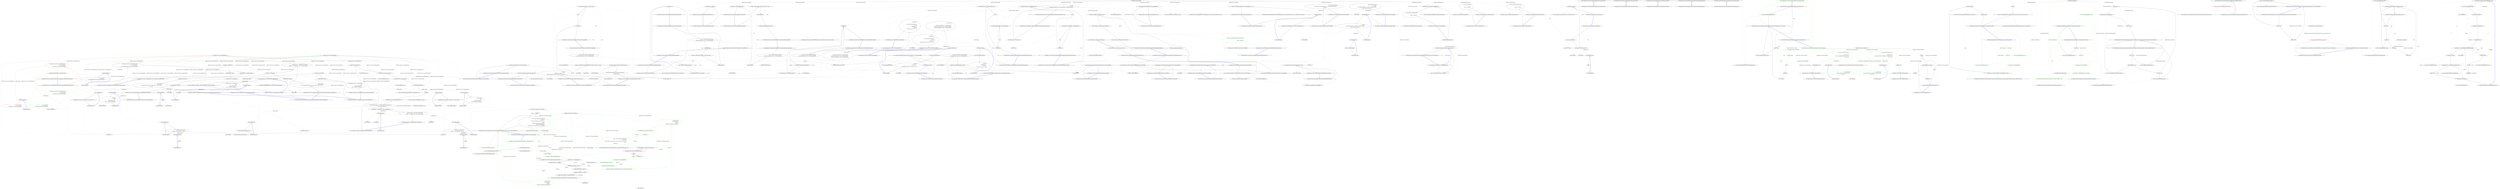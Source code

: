 digraph  {
n93 [label="Hangfire.Core.Tests.Server.SchedulePollerFacts", span=""];
n0 [cluster="Hangfire.Core.Tests.Server.SchedulePollerFacts.SchedulePollerFacts()", label="Entry Hangfire.Core.Tests.Server.SchedulePollerFacts.SchedulePollerFacts()", span="19-19"];
n1 [cluster="Hangfire.Core.Tests.Server.SchedulePollerFacts.SchedulePollerFacts()", label="_storage = new Mock<JobStorage>()", span="21-21"];
n2 [cluster="Hangfire.Core.Tests.Server.SchedulePollerFacts.SchedulePollerFacts()", label="_connection = new Mock<IStorageConnection>()", span="22-22"];
n11 [cluster="Mock<JobStorage>.cstr", label="Entry Mock<JobStorage>.cstr", span=""];
n3 [cluster="Hangfire.Core.Tests.Server.SchedulePollerFacts.SchedulePollerFacts()", label="_stateMachine = new Mock<IStateMachine>()", span="23-23"];
n12 [cluster="Mock<IStorageConnection>.cstr", label="Entry Mock<IStorageConnection>.cstr", span=""];
n4 [cluster="Hangfire.Core.Tests.Server.SchedulePollerFacts.SchedulePollerFacts()", label="_cts = new CancellationTokenSource()", span="24-24"];
n13 [cluster="Mock<IStateMachine>.cstr", label="Entry Mock<IStateMachine>.cstr", span=""];
n5 [cluster="Hangfire.Core.Tests.Server.SchedulePollerFacts.SchedulePollerFacts()", label="_cts.Cancel()", span="25-25"];
n14 [cluster="System.Threading.CancellationTokenSource.CancellationTokenSource()", label="Entry System.Threading.CancellationTokenSource.CancellationTokenSource()", span="0-0"];
n6 [cluster="Hangfire.Core.Tests.Server.SchedulePollerFacts.SchedulePollerFacts()", label="_stateMachineFactory = new Mock<IStateMachineFactory>()", span="27-27"];
n15 [cluster="System.Threading.CancellationTokenSource.Cancel()", label="Entry System.Threading.CancellationTokenSource.Cancel()", span="0-0"];
n7 [cluster="Hangfire.Core.Tests.Server.SchedulePollerFacts.SchedulePollerFacts()", label="_stateMachineFactory.Setup(x => x.Create(It.IsNotNull<IStorageConnection>()))\r\n                .Returns(_stateMachine.Object)", span="28-29"];
n16 [cluster="Mock<IStateMachineFactory>.cstr", label="Entry Mock<IStateMachineFactory>.cstr", span=""];
n8 [cluster="Hangfire.Core.Tests.Server.SchedulePollerFacts.SchedulePollerFacts()", label="_storage.Setup(x => x.GetConnection()).Returns(_connection.Object)", span="31-31"];
n17 [cluster="Unk.Setup", label="Entry Unk.Setup", span=""];
n18 [cluster="Unk.Returns", label="Entry Unk.Returns", span=""];
n19 [cluster="lambda expression", label="Entry lambda expression", span="28-28"];
n9 [cluster="Hangfire.Core.Tests.Server.SchedulePollerFacts.SchedulePollerFacts()", label="_connection.Setup(x => x.GetFirstByLowestScoreFromSet(\r\n                ''schedule'', 0, It.Is<double>(time => time > 0))).Returns(JobId)", span="32-33"];
n24 [cluster="lambda expression", label="Entry lambda expression", span="31-31"];
n10 [cluster="Hangfire.Core.Tests.Server.SchedulePollerFacts.SchedulePollerFacts()", label="Exit Hangfire.Core.Tests.Server.SchedulePollerFacts.SchedulePollerFacts()", span="19-19"];
n28 [cluster="lambda expression", label="Entry lambda expression", span="32-33"];
n20 [cluster="lambda expression", label="x.Create(It.IsNotNull<IStorageConnection>())", span="28-28"];
n21 [cluster="lambda expression", label="Exit lambda expression", span="28-28"];
n22 [cluster="Unk.>", label="Entry Unk.>", span=""];
n23 [cluster="Unk.Create", label="Entry Unk.Create", span=""];
n25 [cluster="lambda expression", label="x.GetConnection()", span="31-31"];
n26 [cluster="lambda expression", label="Exit lambda expression", span="31-31"];
n27 [cluster="Unk.GetConnection", label="Entry Unk.GetConnection", span=""];
n29 [cluster="lambda expression", label="x.GetFirstByLowestScoreFromSet(\r\n                ''schedule'', 0, It.Is<double>(time => time > 0))", span="32-33"];
n30 [cluster="lambda expression", label="Exit lambda expression", span="32-33"];
n31 [cluster="Unk.GetFirstByLowestScoreFromSet", label="Entry Unk.GetFirstByLowestScoreFromSet", span=""];
n32 [cluster="lambda expression", label="Entry lambda expression", span="33-33"];
n33 [cluster="lambda expression", label="time > 0", span="33-33"];
n34 [cluster="lambda expression", label="Exit lambda expression", span="33-33"];
n35 [cluster="Hangfire.Core.Tests.Server.SchedulePollerFacts.Ctor_ThrowsAnException_WhenStorageIsNull()", label="Entry Hangfire.Core.Tests.Server.SchedulePollerFacts.Ctor_ThrowsAnException_WhenStorageIsNull()", span="37-37"];
n36 [cluster="Hangfire.Core.Tests.Server.SchedulePollerFacts.Ctor_ThrowsAnException_WhenStorageIsNull()", label="var exception = Assert.Throws<ArgumentNullException>(\r\n                () => new SchedulePoller(\r\n                    null, _stateMachineFactory.Object, Timeout.InfiniteTimeSpan))", span="39-41"];
n37 [cluster="Hangfire.Core.Tests.Server.SchedulePollerFacts.Ctor_ThrowsAnException_WhenStorageIsNull()", label="Assert.Equal(''storage'', exception.ParamName)", span="43-43"];
n40 [cluster="lambda expression", label="Entry lambda expression", span="40-41"];
n38 [cluster="Hangfire.Core.Tests.Server.SchedulePollerFacts.Ctor_ThrowsAnException_WhenStorageIsNull()", label="Exit Hangfire.Core.Tests.Server.SchedulePollerFacts.Ctor_ThrowsAnException_WhenStorageIsNull()", span="37-37"];
n39 [cluster="Unk.Equal", label="Entry Unk.Equal", span=""];
n41 [cluster="lambda expression", label="new SchedulePoller(\r\n                    null, _stateMachineFactory.Object, Timeout.InfiniteTimeSpan)", span="40-41"];
n42 [cluster="lambda expression", label="Exit lambda expression", span="40-41"];
n43 [cluster="SchedulePoller.cstr", label="Entry SchedulePoller.cstr", span=""];
n44 [cluster="Hangfire.Core.Tests.Server.SchedulePollerFacts.Ctor_ThrowsAnException_WhenStateMachineFactoryIsNull()", label="Entry Hangfire.Core.Tests.Server.SchedulePollerFacts.Ctor_ThrowsAnException_WhenStateMachineFactoryIsNull()", span="47-47"];
n45 [cluster="Hangfire.Core.Tests.Server.SchedulePollerFacts.Ctor_ThrowsAnException_WhenStateMachineFactoryIsNull()", color=red, community=0, label="0: var exception = Assert.Throws<ArgumentNullException>(\r\n                () => new SchedulePoller(\r\n                    _storage.Object, null, Timeout.InfiniteTimeSpan))", span="49-51"];
n46 [cluster="Hangfire.Core.Tests.Server.SchedulePollerFacts.Ctor_ThrowsAnException_WhenStateMachineFactoryIsNull()", label="Assert.Equal(''stateMachineFactory'', exception.ParamName)", span="53-53"];
n48 [cluster="lambda expression", label="Entry lambda expression", span="50-51"];
n47 [cluster="Hangfire.Core.Tests.Server.SchedulePollerFacts.Ctor_ThrowsAnException_WhenStateMachineFactoryIsNull()", label="Exit Hangfire.Core.Tests.Server.SchedulePollerFacts.Ctor_ThrowsAnException_WhenStateMachineFactoryIsNull()", span="47-47"];
n49 [cluster="lambda expression", color=red, community=0, label="0: new SchedulePoller(\r\n                    _storage.Object, null, Timeout.InfiniteTimeSpan)", span="50-51"];
n50 [cluster="lambda expression", label="Exit lambda expression", span="50-51"];
n51 [cluster="Hangfire.Core.Tests.Server.SchedulePollerFacts.Execute_TakesConnectionAndDisposesIt()", label="Entry Hangfire.Core.Tests.Server.SchedulePollerFacts.Execute_TakesConnectionAndDisposesIt()", span="57-57"];
n52 [cluster="Hangfire.Core.Tests.Server.SchedulePollerFacts.Execute_TakesConnectionAndDisposesIt()", label="var scheduler = CreateScheduler()", span="59-59"];
n53 [cluster="Hangfire.Core.Tests.Server.SchedulePollerFacts.Execute_TakesConnectionAndDisposesIt()", label="scheduler.Execute(_cts.Token)", span="61-61"];
n57 [cluster="Hangfire.Core.Tests.Server.SchedulePollerFacts.CreateScheduler()", label="Entry Hangfire.Core.Tests.Server.SchedulePollerFacts.CreateScheduler()", span="94-94"];
n54 [cluster="Hangfire.Core.Tests.Server.SchedulePollerFacts.Execute_TakesConnectionAndDisposesIt()", label="_storage.Verify(x => x.GetConnection())", span="63-63"];
n58 [cluster="Hangfire.Server.SchedulePoller.Execute(System.Threading.CancellationToken)", label="Entry Hangfire.Server.SchedulePoller.Execute(System.Threading.CancellationToken)", span="47-47"];
n55 [cluster="Hangfire.Core.Tests.Server.SchedulePollerFacts.Execute_TakesConnectionAndDisposesIt()", label="_connection.Verify(x => x.Dispose())", span="64-64"];
n59 [cluster="Unk.Verify", label="Entry Unk.Verify", span=""];
n60 [cluster="lambda expression", label="Entry lambda expression", span="63-63"];
n56 [cluster="Hangfire.Core.Tests.Server.SchedulePollerFacts.Execute_TakesConnectionAndDisposesIt()", label="Exit Hangfire.Core.Tests.Server.SchedulePollerFacts.Execute_TakesConnectionAndDisposesIt()", span="57-57"];
n63 [cluster="lambda expression", label="Entry lambda expression", span="64-64"];
n61 [cluster="lambda expression", label="x.GetConnection()", span="63-63"];
n62 [cluster="lambda expression", label="Exit lambda expression", span="63-63"];
n64 [cluster="lambda expression", label="x.Dispose()", span="64-64"];
n65 [cluster="lambda expression", label="Exit lambda expression", span="64-64"];
n66 [cluster="Unk.Dispose", label="Entry Unk.Dispose", span=""];
n67 [cluster="Hangfire.Core.Tests.Server.SchedulePollerFacts.Execute_MovesJobStateToEnqueued()", label="Entry Hangfire.Core.Tests.Server.SchedulePollerFacts.Execute_MovesJobStateToEnqueued()", span="68-68"];
n68 [cluster="Hangfire.Core.Tests.Server.SchedulePollerFacts.Execute_MovesJobStateToEnqueued()", label="var scheduler = CreateScheduler()", span="70-70"];
n69 [cluster="Hangfire.Core.Tests.Server.SchedulePollerFacts.Execute_MovesJobStateToEnqueued()", label="scheduler.Execute(_cts.Token)", span="72-72"];
n70 [cluster="Hangfire.Core.Tests.Server.SchedulePollerFacts.Execute_MovesJobStateToEnqueued()", label="_stateMachine.Verify(x => x.ChangeState(\r\n                JobId,\r\n                It.IsAny<EnqueuedState>(),\r\n                new[] { ScheduledState.StateName }))", span="74-77"];
n71 [cluster="Hangfire.Core.Tests.Server.SchedulePollerFacts.Execute_MovesJobStateToEnqueued()", label="Exit Hangfire.Core.Tests.Server.SchedulePollerFacts.Execute_MovesJobStateToEnqueued()", span="68-68"];
n72 [cluster="lambda expression", label="Entry lambda expression", span="74-77"];
n73 [cluster="lambda expression", label="x.ChangeState(\r\n                JobId,\r\n                It.IsAny<EnqueuedState>(),\r\n                new[] { ScheduledState.StateName })", span="74-77"];
n74 [cluster="lambda expression", label="Exit lambda expression", span="74-77"];
n75 [cluster="Unk.ChangeState", label="Entry Unk.ChangeState", span=""];
n76 [cluster="Hangfire.Core.Tests.Server.SchedulePollerFacts.Execute_DoesNotCallStateMachine_IfThereAreNoJobsToEnqueue()", label="Entry Hangfire.Core.Tests.Server.SchedulePollerFacts.Execute_DoesNotCallStateMachine_IfThereAreNoJobsToEnqueue()", span="81-81"];
n77 [cluster="Hangfire.Core.Tests.Server.SchedulePollerFacts.Execute_DoesNotCallStateMachine_IfThereAreNoJobsToEnqueue()", label="_connection.Setup(x => x.GetFirstByLowestScoreFromSet(\r\n                ''schedule'', 0, It.Is<double>(time => time > 0))).Returns((string)null)", span="83-84"];
n78 [cluster="Hangfire.Core.Tests.Server.SchedulePollerFacts.Execute_DoesNotCallStateMachine_IfThereAreNoJobsToEnqueue()", label="var scheduler = CreateScheduler()", span="85-85"];
n82 [cluster="lambda expression", label="Entry lambda expression", span="83-84"];
n79 [cluster="Hangfire.Core.Tests.Server.SchedulePollerFacts.Execute_DoesNotCallStateMachine_IfThereAreNoJobsToEnqueue()", label="scheduler.Execute(_cts.Token)", span="87-87"];
n80 [cluster="Hangfire.Core.Tests.Server.SchedulePollerFacts.Execute_DoesNotCallStateMachine_IfThereAreNoJobsToEnqueue()", label="_stateMachine.Verify(\r\n                x => x.ChangeState(It.IsAny<string>(), It.IsAny<IState>(), It.IsAny<string[]>()),\r\n                Times.Never)", span="89-91"];
n81 [cluster="Hangfire.Core.Tests.Server.SchedulePollerFacts.Execute_DoesNotCallStateMachine_IfThereAreNoJobsToEnqueue()", label="Exit Hangfire.Core.Tests.Server.SchedulePollerFacts.Execute_DoesNotCallStateMachine_IfThereAreNoJobsToEnqueue()", span="81-81"];
n88 [cluster="lambda expression", label="Entry lambda expression", span="90-90"];
n83 [cluster="lambda expression", label="x.GetFirstByLowestScoreFromSet(\r\n                ''schedule'', 0, It.Is<double>(time => time > 0))", span="83-84"];
n84 [cluster="lambda expression", label="Exit lambda expression", span="83-84"];
n85 [cluster="lambda expression", label="Entry lambda expression", span="84-84"];
n86 [cluster="lambda expression", label="time > 0", span="84-84"];
n87 [cluster="lambda expression", label="Exit lambda expression", span="84-84"];
n89 [cluster="lambda expression", label="x.ChangeState(It.IsAny<string>(), It.IsAny<IState>(), It.IsAny<string[]>())", span="90-90"];
n90 [cluster="lambda expression", label="Exit lambda expression", span="90-90"];
n91 [cluster="Hangfire.Core.Tests.Server.SchedulePollerFacts.CreateScheduler()", label="return new SchedulePoller(_storage.Object, _stateMachineFactory.Object, Timeout.InfiniteTimeSpan);", span="96-96"];
n92 [cluster="Hangfire.Core.Tests.Server.SchedulePollerFacts.CreateScheduler()", label="Exit Hangfire.Core.Tests.Server.SchedulePollerFacts.CreateScheduler()", span="94-94"];
d45 [cluster="Hangfire.Core.Tests.Server.SchedulePollerFacts.Ctor_ThrowsAnException_WhenStateMachineFactoryIsNull()", color=green, community=0, label="0: var exception = Assert.Throws<ArgumentNullException>(\r\n                () => new SchedulePoller(\r\n                    _storage.Object, null, Timeout.InfiniteTimeSpan))", span="49-51"];
d93 [label="Hangfire.Core.Tests.Server.SchedulePollerFacts", span=""];
d22 [cluster="Unk.>", label="Entry Unk.>", span=""];
d49 [cluster="lambda expression", color=green, community=0, label="0: new SchedulePoller(\r\n                    _storage.Object, null, Timeout.InfiniteTimeSpan)", span="50-51"];
d69 [cluster="Hangfire.Core.Tests.Server.SchedulePollerFacts.Execute_MovesJobStateToEnqueued()", label="scheduler.Execute(_cts.Token)", span="72-72"];
d70 [cluster="Hangfire.Core.Tests.Server.SchedulePollerFacts.Execute_MovesJobStateToEnqueued()", label="_stateMachine.Verify(x => x.TryToChangeState(\r\n                JobId,\r\n                It.IsAny<EnqueuedState>(),\r\n                new[] { ScheduledState.StateName }))", span="74-77"];
d79 [cluster="Hangfire.Core.Tests.Server.SchedulePollerFacts.Execute_DoesNotCallStateMachine_IfThereAreNoJobsToEnqueue()", label="scheduler.Execute(_cts.Token)", span="87-87"];
d80 [cluster="Hangfire.Core.Tests.Server.SchedulePollerFacts.Execute_DoesNotCallStateMachine_IfThereAreNoJobsToEnqueue()", label="_stateMachine.Verify(\r\n                x => x.TryToChangeState(It.IsAny<string>(), It.IsAny<IState>(), It.IsAny<string[]>()),\r\n                Times.Never)", span="89-91"];
d73 [cluster="lambda expression", label="x.TryToChangeState(\r\n                JobId,\r\n                It.IsAny<EnqueuedState>(),\r\n                new[] { ScheduledState.StateName })", span="74-77"];
d89 [cluster="lambda expression", label="x.TryToChangeState(It.IsAny<string>(), It.IsAny<IState>(), It.IsAny<string[]>())", span="90-90"];
d71 [cluster="Hangfire.Core.Tests.Server.SchedulePollerFacts.Execute_MovesJobStateToEnqueued()", label="Exit Hangfire.Core.Tests.Server.SchedulePollerFacts.Execute_MovesJobStateToEnqueued()", span="68-68"];
d59 [cluster="Unk.Verify", label="Entry Unk.Verify", span=""];
d72 [cluster="lambda expression", label="Entry lambda expression", span="74-77"];
d81 [cluster="Hangfire.Core.Tests.Server.SchedulePollerFacts.Execute_DoesNotCallStateMachine_IfThereAreNoJobsToEnqueue()", label="Exit Hangfire.Core.Tests.Server.SchedulePollerFacts.Execute_DoesNotCallStateMachine_IfThereAreNoJobsToEnqueue()", span="81-81"];
d88 [cluster="lambda expression", label="Entry lambda expression", span="90-90"];
d74 [cluster="lambda expression", label="Exit lambda expression", span="74-77"];
d75 [cluster="Unk.TryToChangeState", label="Entry Unk.TryToChangeState", span=""];
d90 [cluster="lambda expression", label="Exit lambda expression", span="90-90"];
m0_0 [cluster="HangFire.Filters.IServerFilter.OnPerforming(HangFire.Filters.PerformingContext)", file="ExpirationManager.cs", label="Entry HangFire.Filters.IServerFilter.OnPerforming(HangFire.Filters.PerformingContext)", span="4-4"];
m0_1 [cluster="HangFire.Filters.IServerFilter.OnPerforming(HangFire.Filters.PerformingContext)", file="ExpirationManager.cs", label="Exit HangFire.Filters.IServerFilter.OnPerforming(HangFire.Filters.PerformingContext)", span="4-4"];
m0_2 [cluster="HangFire.Filters.IServerFilter.OnPerformed(HangFire.Filters.PerformedContext)", file="ExpirationManager.cs", label="Entry HangFire.Filters.IServerFilter.OnPerformed(HangFire.Filters.PerformedContext)", span="5-5"];
m0_3 [cluster="HangFire.Filters.IServerFilter.OnPerformed(HangFire.Filters.PerformedContext)", file="ExpirationManager.cs", label="Exit HangFire.Filters.IServerFilter.OnPerformed(HangFire.Filters.PerformedContext)", span="5-5"];
m1_0 [cluster="Hangfire.SqlServer.IPersistentJobQueueProvider.GetJobQueue(IDbConnection)", file="IPersistentJobQueueProvider.cs", label="Entry Hangfire.SqlServer.IPersistentJobQueueProvider.GetJobQueue(IDbConnection)", span="22-22"];
m1_1 [cluster="Hangfire.SqlServer.IPersistentJobQueueProvider.GetJobQueue(IDbConnection)", file="IPersistentJobQueueProvider.cs", label="Exit Hangfire.SqlServer.IPersistentJobQueueProvider.GetJobQueue(IDbConnection)", span="22-22"];
m1_2 [cluster="Hangfire.SqlServer.IPersistentJobQueueProvider.GetJobQueueMonitoringApi(IDbConnection)", file="IPersistentJobQueueProvider.cs", label="Entry Hangfire.SqlServer.IPersistentJobQueueProvider.GetJobQueueMonitoringApi(IDbConnection)", span="23-23"];
m1_3 [cluster="Hangfire.SqlServer.IPersistentJobQueueProvider.GetJobQueueMonitoringApi(IDbConnection)", file="IPersistentJobQueueProvider.cs", label="Exit Hangfire.SqlServer.IPersistentJobQueueProvider.GetJobQueueMonitoringApi(IDbConnection)", span="23-23"];
m3_0 [cluster="Hangfire.States.IStateMachineFactory.Create(Hangfire.Storage.IStorageConnection)", file="RabbitMqJobQueueProvider.cs", label="Entry Hangfire.States.IStateMachineFactory.Create(Hangfire.Storage.IStorageConnection)", span="22-22"];
m3_1 [cluster="Hangfire.States.IStateMachineFactory.Create(Hangfire.Storage.IStorageConnection)", file="RabbitMqJobQueueProvider.cs", label="Exit Hangfire.States.IStateMachineFactory.Create(Hangfire.Storage.IStorageConnection)", span="22-22"];
m4_0 [cluster="Hangfire.States.IStateMachineFactory.Create(Hangfire.Storage.IStorageConnection)", file="SqlServerDistributedLock.cs", label="Entry Hangfire.States.IStateMachineFactory.Create(Hangfire.Storage.IStorageConnection)", span="22-22"];
m4_1 [cluster="Hangfire.States.IStateMachineFactory.Create(Hangfire.Storage.IStorageConnection)", color=green, community=0, file="SqlServerDistributedLock.cs", label="0: Exit Hangfire.States.IStateMachineFactory.Create(Hangfire.Storage.IStorageConnection)", span="22-22"];
m4_2 [cluster="Hangfire.SqlServer.SqlServerDistributedLock.SqlServerDistributedLock(Hangfire.SqlServer.SqlServerStorage, string, System.TimeSpan)", color=green, community=0, file="SqlServerDistributedLock.cs", label="0: throw new ArgumentNullException(''storage'');", span="49-49"];
m4_3 [cluster="Hangfire.SqlServer.SqlServerDistributedLock.SqlServerDistributedLock(Hangfire.SqlServer.SqlServerStorage, string, System.TimeSpan)", file="SqlServerDistributedLock.cs", label="String.IsNullOrEmpty(resource)", span="50-50"];
m4_5 [cluster="Hangfire.SqlServer.SqlServerDistributedLock.SqlServerDistributedLock(Hangfire.SqlServer.SqlServerStorage, string, System.TimeSpan)", color=green, community=0, file="SqlServerDistributedLock.cs", label="0: _storage = storage", span="52-52"];
m4_6 [cluster="Hangfire.SqlServer.SqlServerDistributedLock.SqlServerDistributedLock(Hangfire.SqlServer.SqlServerStorage, string, System.TimeSpan)", file="SqlServerDistributedLock.cs", label="_resource = resource", span="53-53"];
m4_7 [cluster="Hangfire.SqlServer.SqlServerDistributedLock.SqlServerDistributedLock(Hangfire.SqlServer.SqlServerStorage, string, System.TimeSpan)", color=green, community=0, file="SqlServerDistributedLock.cs", label="0: _connection = storage.CreateAndOpenConnection()", span="54-54"];
m4_8 [cluster="Hangfire.SqlServer.SqlServerDistributedLock.SqlServerDistributedLock(Hangfire.SqlServer.SqlServerStorage, string, System.TimeSpan)", file="SqlServerDistributedLock.cs", label="var parameters = new DynamicParameters()", span="56-56"];
m4_15 [cluster="Hangfire.SqlServer.SqlServerDistributedLock.SqlServerDistributedLock(Hangfire.SqlServer.SqlServerStorage, string, System.TimeSpan)", color=green, community=0, file="SqlServerDistributedLock.cs", label="0: _connection.Execute(\r\n                @''sp_getapplock'', \r\n                parameters, \r\n                commandType: CommandType.StoredProcedure)", span="64-67"];
m4_14 [cluster="Hangfire.SqlServer.SqlServerDistributedLock.SqlServerDistributedLock(Hangfire.SqlServer.SqlServerStorage, string, System.TimeSpan)", file="SqlServerDistributedLock.cs", label="parameters.Add(''@Result'', dbType: DbType.Int32, direction: ParameterDirection.ReturnValue)", span="62-62"];
m4_16 [cluster="Hangfire.SqlServer.SqlServerDistributedLock.SqlServerDistributedLock(Hangfire.SqlServer.SqlServerStorage, string, System.TimeSpan)", file="SqlServerDistributedLock.cs", label="var lockResult = parameters.Get<int>(''@Result'')", span="69-69"];
m4_13 [cluster="Hangfire.SqlServer.SqlServerDistributedLock.SqlServerDistributedLock(Hangfire.SqlServer.SqlServerStorage, string, System.TimeSpan)", file="SqlServerDistributedLock.cs", label="parameters.Add(''@LockTimeout'', timeout.TotalMilliseconds)", span="61-61"];
m4_4 [cluster="Hangfire.SqlServer.SqlServerDistributedLock.SqlServerDistributedLock(Hangfire.SqlServer.SqlServerStorage, string, System.TimeSpan)", file="SqlServerDistributedLock.cs", label="throw new ArgumentNullException(''resource'');", span="50-50"];
m4_9 [cluster="Hangfire.SqlServer.SqlServerDistributedLock.SqlServerDistributedLock(Hangfire.SqlServer.SqlServerStorage, string, System.TimeSpan)", file="SqlServerDistributedLock.cs", label="parameters.Add(''@Resource'', _resource)", span="57-57"];
m4_18 [cluster="Hangfire.SqlServer.SqlServerDistributedLock.SqlServerDistributedLock(Hangfire.SqlServer.SqlServerStorage, string, System.TimeSpan)", file="SqlServerDistributedLock.cs", label="throw new SqlServerDistributedLockException(\r\n                    String.Format(\r\n                    ''Could not place a lock on the resource '{0}': {1}.'',\r\n                    _resource,\r\n                    LockErrorMessages.ContainsKey(lockResult) \r\n                        ? LockErrorMessages[lockResult]\r\n                        : String.Format(''Server returned the '{0}' error.'', lockResult)));", span="73-79"];
m4_10 [cluster="Hangfire.SqlServer.SqlServerDistributedLock.SqlServerDistributedLock(Hangfire.SqlServer.SqlServerStorage, string, System.TimeSpan)", file="SqlServerDistributedLock.cs", label="parameters.Add(''@DbPrincipal'', ''public'')", span="58-58"];
m4_11 [cluster="Hangfire.SqlServer.SqlServerDistributedLock.SqlServerDistributedLock(Hangfire.SqlServer.SqlServerStorage, string, System.TimeSpan)", file="SqlServerDistributedLock.cs", label="parameters.Add(''@LockMode'', LockMode)", span="59-59"];
m4_12 [cluster="Hangfire.SqlServer.SqlServerDistributedLock.SqlServerDistributedLock(Hangfire.SqlServer.SqlServerStorage, string, System.TimeSpan)", file="SqlServerDistributedLock.cs", label="parameters.Add(''@LockOwner'', LockOwner)", span="60-60"];
m4_17 [cluster="Hangfire.SqlServer.SqlServerDistributedLock.SqlServerDistributedLock(Hangfire.SqlServer.SqlServerStorage, string, System.TimeSpan)", file="SqlServerDistributedLock.cs", label="lockResult < 0", span="71-71"];
m4_19 [cluster="Hangfire.SqlServer.SqlServerDistributedLock.SqlServerDistributedLock(Hangfire.SqlServer.SqlServerStorage, string, System.TimeSpan)", file="SqlServerDistributedLock.cs", label="Exit Hangfire.SqlServer.SqlServerDistributedLock.SqlServerDistributedLock(Hangfire.SqlServer.SqlServerStorage, string, System.TimeSpan)", span="44-44"];
m4_20 [cluster="System.ArgumentNullException.ArgumentNullException(string)", file="SqlServerDistributedLock.cs", label="Entry System.ArgumentNullException.ArgumentNullException(string)", span="0-0"];
m4_22 [cluster="Hangfire.SqlServer.SqlServerStorage.CreateAndOpenConnection()", file="SqlServerDistributedLock.cs", label="Entry Hangfire.SqlServer.SqlServerStorage.CreateAndOpenConnection()", span="218-218"];
m4_25 [cluster="Unk.Execute", file="SqlServerDistributedLock.cs", label="Entry Unk.Execute", span=""];
m4_21 [cluster="string.IsNullOrEmpty(string)", file="SqlServerDistributedLock.cs", label="Entry string.IsNullOrEmpty(string)", span="0-0"];
m4_27 [cluster="Hangfire.SqlServer.SqlServerDistributedLockException.SqlServerDistributedLockException(string)", file="SqlServerDistributedLock.cs", label="Entry Hangfire.SqlServer.SqlServerDistributedLockException.SqlServerDistributedLockException(string)", span="22-22"];
m4_29 [cluster="Unk.Format", file="SqlServerDistributedLock.cs", label="Entry Unk.Format", span=""];
m4_30 [cluster="string.Format(string, object, object)", file="SqlServerDistributedLock.cs", label="Entry string.Format(string, object, object)", span="0-0"];
m4_28 [cluster="Unk.ContainsKey", file="SqlServerDistributedLock.cs", label="Entry Unk.ContainsKey", span=""];
m4_31 [cluster="Hangfire.SqlServer.SqlServerDistributedLock.Dispose()", file="SqlServerDistributedLock.cs", label="Entry Hangfire.SqlServer.SqlServerDistributedLock.Dispose()", span="83-83"];
m4_35 [cluster="Hangfire.SqlServer.SqlServerDistributedLock.Dispose()", color=green, community=0, file="SqlServerDistributedLock.cs", label="0: var parameters = new DynamicParameters()", span="91-91"];
m4_34 [cluster="Hangfire.SqlServer.SqlServerDistributedLock.Dispose()", file="SqlServerDistributedLock.cs", label="_completed = true", span="87-87"];
m4_36 [cluster="Hangfire.SqlServer.SqlServerDistributedLock.Dispose()", color=green, community=0, file="SqlServerDistributedLock.cs", label="0: parameters.Add(''@Resource'', _resource)", span="92-92"];
m4_37 [cluster="Hangfire.SqlServer.SqlServerDistributedLock.Dispose()", color=green, community=0, file="SqlServerDistributedLock.cs", label="0: parameters.Add(''@LockOwner'', LockOwner)", span="93-93"];
m4_38 [cluster="Hangfire.SqlServer.SqlServerDistributedLock.Dispose()", color=green, community=0, file="SqlServerDistributedLock.cs", label="0: parameters.Add(''@Result'', dbType: DbType.Int32, direction: ParameterDirection.ReturnValue)", span="94-94"];
m4_39 [cluster="Hangfire.SqlServer.SqlServerDistributedLock.Dispose()", color=green, community=0, file="SqlServerDistributedLock.cs", label="0: _connection.Execute(\r\n                    @''sp_releaseapplock'',\r\n                    parameters,\r\n                    commandType: CommandType.StoredProcedure)", span="96-99"];
m4_40 [cluster="Hangfire.SqlServer.SqlServerDistributedLock.Dispose()", color=green, community=0, file="SqlServerDistributedLock.cs", label="0: var releaseResult = parameters.Get<int>(''@Result'')", span="101-101"];
m4_41 [cluster="Hangfire.SqlServer.SqlServerDistributedLock.Dispose()", color=green, community=0, file="SqlServerDistributedLock.cs", label="0: releaseResult < 0", span="103-103"];
m4_42 [cluster="Hangfire.SqlServer.SqlServerDistributedLock.Dispose()", color=green, community=0, file="SqlServerDistributedLock.cs", label="0: throw new SqlServerDistributedLockException(\r\n                        String.Format(\r\n                            ''Could not release a lock on the resource '{0}': Server returned the '{1}' error.'',\r\n                            _resource,\r\n                            releaseResult));", span="105-109"];
m4_32 [cluster="Hangfire.SqlServer.SqlServerDistributedLock.Dispose()", file="SqlServerDistributedLock.cs", label=_completed, span="85-85"];
m4_33 [cluster="Hangfire.SqlServer.SqlServerDistributedLock.Dispose()", file="SqlServerDistributedLock.cs", label="return;", span="85-85"];
m4_43 [cluster="Hangfire.SqlServer.SqlServerDistributedLock.Dispose()", file="SqlServerDistributedLock.cs", label="Exit Hangfire.SqlServer.SqlServerDistributedLock.Dispose()", span="83-83"];
m4_23 [cluster="DynamicParameters.cstr", file="SqlServerDistributedLock.cs", label="Entry DynamicParameters.cstr", span=""];
m4_24 [cluster="Unk.Add", file="SqlServerDistributedLock.cs", label="Entry Unk.Add", span=""];
m4_44 [file="SqlServerDistributedLock.cs", label="Hangfire.SqlServer.SqlServerDistributedLock", span=""];
m5_12 [cluster="System.ArgumentNullException.ArgumentNullException(string)", file="SqlServerFetchedJob.cs", label="Entry System.ArgumentNullException.ArgumentNullException(string)", span="0-0"];
m5_22 [cluster="Hangfire.SqlServer.SqlServerFetchedJob.Requeue()", file="SqlServerFetchedJob.cs", label="Entry Hangfire.SqlServer.SqlServerFetchedJob.Requeue()", span="64-64"];
m5_23 [cluster="Hangfire.SqlServer.SqlServerFetchedJob.Requeue()", color=green, community=0, file="SqlServerFetchedJob.cs", label="0: _storage.UseConnection(connection =>\r\n            {\r\n                connection.Execute(\r\n                    ''update HangFire.JobQueue set FetchedAt = null where Id = @id'',\r\n                    new { id = Id });\r\n            })", span="66-71"];
m5_24 [cluster="Hangfire.SqlServer.SqlServerFetchedJob.Requeue()", file="SqlServerFetchedJob.cs", label="_requeued = true", span="73-73"];
m5_25 [cluster="Hangfire.SqlServer.SqlServerFetchedJob.Requeue()", file="SqlServerFetchedJob.cs", label="Exit Hangfire.SqlServer.SqlServerFetchedJob.Requeue()", span="64-64"];
m5_0 [cluster="HangFire.Filters.IServerFilter.OnPerforming(HangFire.Filters.PerformingContext)", file="SqlServerFetchedJob.cs", label="Entry HangFire.Filters.IServerFilter.OnPerforming(HangFire.Filters.PerformingContext)", span="4-4"];
m5_1 [cluster="HangFire.Filters.IServerFilter.OnPerforming(HangFire.Filters.PerformingContext)", color=green, community=0, file="SqlServerFetchedJob.cs", label="1: Exit HangFire.Filters.IServerFilter.OnPerforming(HangFire.Filters.PerformingContext)", span="4-4"];
m5_2 [cluster="HangFire.Filters.IServerFilter.OnPerformed(HangFire.Filters.PerformedContext)", color=green, community=0, file="SqlServerFetchedJob.cs", label="0: Entry HangFire.Filters.IServerFilter.OnPerformed(HangFire.Filters.PerformedContext)", span="5-5"];
m5_3 [cluster="HangFire.Filters.IServerFilter.OnPerformed(HangFire.Filters.PerformedContext)", file="SqlServerFetchedJob.cs", label="Exit HangFire.Filters.IServerFilter.OnPerformed(HangFire.Filters.PerformedContext)", span="5-5"];
m5_7 [cluster="Hangfire.SqlServer.SqlServerFetchedJob.SqlServerFetchedJob(Hangfire.SqlServer.SqlServerStorage, int, string, string)", color=green, community=0, file="SqlServerFetchedJob.cs", label="0: _storage = storage", span="41-41"];
m5_5 [cluster="Hangfire.SqlServer.SqlServerFetchedJob.SqlServerFetchedJob(Hangfire.SqlServer.SqlServerStorage, int, string, string)", file="SqlServerFetchedJob.cs", label="queue == null", span="39-39"];
m5_8 [cluster="Hangfire.SqlServer.SqlServerFetchedJob.SqlServerFetchedJob(Hangfire.SqlServer.SqlServerStorage, int, string, string)", file="SqlServerFetchedJob.cs", label="Id = id", span="43-43"];
m5_9 [cluster="Hangfire.SqlServer.SqlServerFetchedJob.SqlServerFetchedJob(Hangfire.SqlServer.SqlServerStorage, int, string, string)", file="SqlServerFetchedJob.cs", label="JobId = jobId", span="44-44"];
m5_10 [cluster="Hangfire.SqlServer.SqlServerFetchedJob.SqlServerFetchedJob(Hangfire.SqlServer.SqlServerStorage, int, string, string)", file="SqlServerFetchedJob.cs", label="Queue = queue", span="45-45"];
m5_4 [cluster="Hangfire.SqlServer.SqlServerFetchedJob.SqlServerFetchedJob(Hangfire.SqlServer.SqlServerStorage, int, string, string)", file="SqlServerFetchedJob.cs", label="throw new ArgumentNullException(''jobId'');", span="38-38"];
m5_6 [cluster="Hangfire.SqlServer.SqlServerFetchedJob.SqlServerFetchedJob(Hangfire.SqlServer.SqlServerStorage, int, string, string)", file="SqlServerFetchedJob.cs", label="throw new ArgumentNullException(''queue'');", span="39-39"];
m5_11 [cluster="Hangfire.SqlServer.SqlServerFetchedJob.SqlServerFetchedJob(Hangfire.SqlServer.SqlServerStorage, int, string, string)", file="SqlServerFetchedJob.cs", label="Exit Hangfire.SqlServer.SqlServerFetchedJob.SqlServerFetchedJob(Hangfire.SqlServer.SqlServerStorage, int, string, string)", span="31-31"];
m5_21 [cluster="Unk.Execute", file="SqlServerFetchedJob.cs", label="Entry Unk.Execute", span=""];
m5_29 [cluster="Hangfire.SqlServer.SqlServerFetchedJob.Dispose()", file="SqlServerFetchedJob.cs", label="Entry Hangfire.SqlServer.SqlServerFetchedJob.Dispose()", span="76-76"];
m5_30 [cluster="Hangfire.SqlServer.SqlServerFetchedJob.Dispose()", file="SqlServerFetchedJob.cs", label=_disposed, span="78-78"];
m5_32 [cluster="Hangfire.SqlServer.SqlServerFetchedJob.Dispose()", file="SqlServerFetchedJob.cs", label="!_removedFromQueue && !_requeued", span="80-80"];
m5_33 [cluster="Hangfire.SqlServer.SqlServerFetchedJob.Dispose()", file="SqlServerFetchedJob.cs", label="Requeue()", span="82-82"];
m5_34 [cluster="Hangfire.SqlServer.SqlServerFetchedJob.Dispose()", file="SqlServerFetchedJob.cs", label="_disposed = true", span="85-85"];
m5_31 [cluster="Hangfire.SqlServer.SqlServerFetchedJob.Dispose()", file="SqlServerFetchedJob.cs", label="return;", span="78-78"];
m5_35 [cluster="Hangfire.SqlServer.SqlServerFetchedJob.Dispose()", file="SqlServerFetchedJob.cs", label="Exit Hangfire.SqlServer.SqlServerFetchedJob.Dispose()", span="76-76"];
m5_13 [cluster="Hangfire.SqlServer.SqlServerFetchedJob.RemoveFromQueue()", file="SqlServerFetchedJob.cs", label="Entry Hangfire.SqlServer.SqlServerFetchedJob.RemoveFromQueue()", span="52-52"];
m5_14 [cluster="Hangfire.SqlServer.SqlServerFetchedJob.RemoveFromQueue()", color=green, community=0, file="SqlServerFetchedJob.cs", label="0: _storage.UseConnection(connection =>\r\n            {\r\n                connection.Execute(\r\n                    ''delete from HangFire.JobQueue where Id = @id'',\r\n                    new { id = Id });\r\n            })", span="54-59"];
m5_15 [cluster="Hangfire.SqlServer.SqlServerFetchedJob.RemoveFromQueue()", file="SqlServerFetchedJob.cs", label="_removedFromQueue = true", span="61-61"];
m5_16 [cluster="Hangfire.SqlServer.SqlServerFetchedJob.RemoveFromQueue()", file="SqlServerFetchedJob.cs", label="Exit Hangfire.SqlServer.SqlServerFetchedJob.RemoveFromQueue()", span="52-52"];
m5_17 [cluster="Hangfire.SqlServer.SqlServerStorage.UseConnection(System.Action<SqlConnection>)", file="SqlServerFetchedJob.cs", label="Entry Hangfire.SqlServer.SqlServerStorage.UseConnection(System.Action<SqlConnection>)", span="174-174"];
m5_26 [cluster="lambda expression", file="SqlServerFetchedJob.cs", label="Entry lambda expression", span="66-71"];
m5_18 [cluster="lambda expression", file="SqlServerFetchedJob.cs", label="Entry lambda expression", span="54-59"];
m5_19 [cluster="lambda expression", color=green, community=0, file="SqlServerFetchedJob.cs", label="0: connection.Execute(\r\n                    ''delete from HangFire.JobQueue where Id = @id'',\r\n                    new { id = Id })", span="56-58"];
m5_20 [cluster="lambda expression", file="SqlServerFetchedJob.cs", label="Exit lambda expression", span="54-59"];
m5_27 [cluster="lambda expression", color=green, community=0, file="SqlServerFetchedJob.cs", label="0: connection.Execute(\r\n                    ''update HangFire.JobQueue set FetchedAt = null where Id = @id'',\r\n                    new { id = Id })", span="68-70"];
m5_28 [cluster="lambda expression", file="SqlServerFetchedJob.cs", label="Exit lambda expression", span="66-71"];
m5_36 [file="SqlServerFetchedJob.cs", label="Hangfire.SqlServer.SqlServerFetchedJob", span=""];
m6_69 [cluster="Unk.GetTimeToLive", file="SqlServerJobQueue.cs", label="Entry Unk.GetTimeToLive", span=""];
m6_39 [cluster="System.Collections.Generic.ICollection<T>.Add(T)", file="SqlServerJobQueue.cs", label="Entry System.Collections.Generic.ICollection<T>.Add(T)", span="0-0"];
m6_83 [cluster="HangFire.Tests.States.StateSteps.ThenItShouldPersistTheJob()", file="SqlServerJobQueue.cs", label="Entry HangFire.Tests.States.StateSteps.ThenItShouldPersistTheJob()", span="212-212"];
m6_84 [cluster="HangFire.Tests.States.StateSteps.ThenItShouldPersistTheJob()", file="SqlServerJobQueue.cs", label="var keys = new[]\r\n                {\r\n                    String.Format(''hangfire:job:{0}'', JobSteps.DefaultJobId),\r\n                    String.Format(''hangfire:job:{0}:state'', JobSteps.DefaultJobId),\r\n                    String.Format(''hangfire:job:{0}:history'', JobSteps.DefaultJobId)\r\n                }", span="214-219"];
m6_85 [cluster="HangFire.Tests.States.StateSteps.ThenItShouldPersistTheJob()", file="SqlServerJobQueue.cs", label="keys.ForEach(x =>\r\n            {\r\n                var ttl = Redis.Client.GetTimeToLive(x);\r\n                Assert.True(\r\n                    ttl.Seconds == -1,\r\n                    String.Format(''TTL for the '{0}' key is '{1}''', x, ttl));\r\n            })", span="221-227"];
m6_86 [cluster="HangFire.Tests.States.StateSteps.ThenItShouldPersistTheJob()", file="SqlServerJobQueue.cs", label="Exit HangFire.Tests.States.StateSteps.ThenItShouldPersistTheJob()", span="212-212"];
m6_47 [cluster="HangFire.Tests.States.StateSteps.GivenAStateAppliedFilter(string)", file="SqlServerJobQueue.cs", label="Entry HangFire.Tests.States.StateSteps.GivenAStateAppliedFilter(string)", span="119-119"];
m6_48 [cluster="HangFire.Tests.States.StateSteps.GivenAStateAppliedFilter(string)", file="SqlServerJobQueue.cs", label="_filters.Add(new TestStateChangedFilter(name, _stateAppliedResults))", span="121-121"];
m6_49 [cluster="HangFire.Tests.States.StateSteps.GivenAStateAppliedFilter(string)", file="SqlServerJobQueue.cs", label="Exit HangFire.Tests.States.StateSteps.GivenAStateAppliedFilter(string)", span="119-119"];
m6_9 [cluster="HangFire.States.FailedState.FailedState(System.Exception)", file="SqlServerJobQueue.cs", label="Entry HangFire.States.FailedState.FailedState(System.Exception)", span="27-27"];
m6_99 [cluster="Unk.SortedSetContainsItem", file="SqlServerJobQueue.cs", label="Entry Unk.SortedSetContainsItem", span=""];
m6_118 [cluster="System.DateTime.AddSeconds(double)", file="SqlServerJobQueue.cs", label="Entry System.DateTime.AddSeconds(double)", span="0-0"];
m6_75 [cluster="string.Format(string, params object[])", file="SqlServerJobQueue.cs", label="Entry string.Format(string, params object[])", span="0-0"];
m6_165 [cluster="HangFire.Tests.States.StateSteps.ThenTheOldStateWasNotUnapplied()", file="SqlServerJobQueue.cs", label="Entry HangFire.Tests.States.StateSteps.ThenTheOldStateWasNotUnapplied()", span="350-350"];
m6_166 [cluster="HangFire.Tests.States.StateSteps.ThenTheOldStateWasNotUnapplied()", file="SqlServerJobQueue.cs", label="_oldStateDescriptorMock.Verify(\r\n                x => x.Unapply(It.IsAny<StateApplyingContext>(), It.IsAny<IWriteOnlyTransaction>()),\r\n                Times.Never)", span="352-354"];
m6_167 [cluster="HangFire.Tests.States.StateSteps.ThenTheOldStateWasNotUnapplied()", file="SqlServerJobQueue.cs", label="Exit HangFire.Tests.States.StateSteps.ThenTheOldStateWasNotUnapplied()", span="350-350"];
m6_198 [cluster="HangFire.Tests.States.StateSteps.ThenTheHistoryForFollowingStatesWereAdded(Table)", file="SqlServerJobQueue.cs", label="Entry HangFire.Tests.States.StateSteps.ThenTheHistoryForFollowingStatesWereAdded(Table)", span="405-405"];
m6_203 [cluster="HangFire.Tests.States.StateSteps.ThenTheHistoryForFollowingStatesWereAdded(Table)", file="SqlServerJobQueue.cs", label="Assert.Equal(table.Rows[i][''State''], history[i][''State''])", span="413-413"];
m6_199 [cluster="HangFire.Tests.States.StateSteps.ThenTheHistoryForFollowingStatesWereAdded(Table)", file="SqlServerJobQueue.cs", label="var serializedHistory = Redis.Client.GetAllItemsFromList(\r\n                String.Format(''hangfire:job:{0}:history'', JobSteps.DefaultJobId))", span="407-408"];
m6_202 [cluster="HangFire.Tests.States.StateSteps.ThenTheHistoryForFollowingStatesWereAdded(Table)", file="SqlServerJobQueue.cs", label="i < table.RowCount", span="411-411"];
m6_200 [cluster="HangFire.Tests.States.StateSteps.ThenTheHistoryForFollowingStatesWereAdded(Table)", file="SqlServerJobQueue.cs", label="var history = serializedHistory.Select(JobHelper.FromJson<Dictionary<string, string>>).ToList()", span="409-409"];
m6_201 [cluster="HangFire.Tests.States.StateSteps.ThenTheHistoryForFollowingStatesWereAdded(Table)", file="SqlServerJobQueue.cs", label="var i = 0", span="411-411"];
m6_204 [cluster="HangFire.Tests.States.StateSteps.ThenTheHistoryForFollowingStatesWereAdded(Table)", file="SqlServerJobQueue.cs", label="i++", span="411-411"];
m6_205 [cluster="HangFire.Tests.States.StateSteps.ThenTheHistoryForFollowingStatesWereAdded(Table)", file="SqlServerJobQueue.cs", label="Exit HangFire.Tests.States.StateSteps.ThenTheHistoryForFollowingStatesWereAdded(Table)", span="405-405"];
m6_137 [cluster="Unk.GetAllEntriesFromHash", file="SqlServerJobQueue.cs", label="Entry Unk.GetAllEntriesFromHash", span=""];
m6_133 [cluster="HangFire.Tests.States.StateSteps.ThenTheJobStateIsChangedTo(string)", file="SqlServerJobQueue.cs", label="Entry HangFire.Tests.States.StateSteps.ThenTheJobStateIsChangedTo(string)", span="295-295"];
m6_135 [cluster="HangFire.Tests.States.StateSteps.ThenTheJobStateIsChangedTo(string)", file="SqlServerJobQueue.cs", label="Assert.Equal(state, job[''State''])", span="298-298"];
m6_134 [cluster="HangFire.Tests.States.StateSteps.ThenTheJobStateIsChangedTo(string)", file="SqlServerJobQueue.cs", label="var job = Redis.Client.GetAllEntriesFromHash(String.Format(''hangfire:job:{0}'', JobSteps.DefaultJobId))", span="297-297"];
m6_136 [cluster="HangFire.Tests.States.StateSteps.ThenTheJobStateIsChangedTo(string)", file="SqlServerJobQueue.cs", label="Exit HangFire.Tests.States.StateSteps.ThenTheJobStateIsChangedTo(string)", span="295-295"];
m6_60 [cluster="HangFire.Tests.States.StateSteps.ThenItShouldExpireTheJob()", file="SqlServerJobQueue.cs", label="Entry HangFire.Tests.States.StateSteps.ThenItShouldExpireTheJob()", span="176-176"];
m6_61 [cluster="HangFire.Tests.States.StateSteps.ThenItShouldExpireTheJob()", file="SqlServerJobQueue.cs", label="var keys = new[]\r\n                {\r\n                    String.Format(''hangfire:job:{0}'', JobSteps.DefaultJobId),\r\n                    String.Format(''hangfire:job:{0}:state'', JobSteps.DefaultJobId),\r\n                    String.Format(''hangfire:job:{0}:history'', JobSteps.DefaultJobId)\r\n                }", span="178-183"];
m6_62 [cluster="HangFire.Tests.States.StateSteps.ThenItShouldExpireTheJob()", file="SqlServerJobQueue.cs", label="keys.ForEach(x =>\r\n                {\r\n                    var ttl = Redis.Client.GetTimeToLive(x);\r\n                    Assert.True(\r\n                        ttl.TotalSeconds > 0,\r\n                        String.Format(\r\n                        ''TTL for the '{0}' key is '{1}''', x, ttl));\r\n                })", span="185-192"];
m6_63 [cluster="HangFire.Tests.States.StateSteps.ThenItShouldExpireTheJob()", file="SqlServerJobQueue.cs", label="Exit HangFire.Tests.States.StateSteps.ThenItShouldExpireTheJob()", span="176-176"];
m6_82 [cluster="Unk.PopItemFromList", file="SqlServerJobQueue.cs", label="Entry Unk.PopItemFromList", span=""];
m6_150 [cluster="Unk.RemoveStartFromList", file="SqlServerJobQueue.cs", label="Entry Unk.RemoveStartFromList", span=""];
m6_4 [cluster="HangFire.Tests.States.StateSteps.GivenTheFailedState()", file="SqlServerJobQueue.cs", label="HangFire.Filters.PerformedContext", span=""];
m6_5 [cluster="HangFire.Tests.States.StateSteps.GivenTheFailedState()", file="SqlServerJobQueue.cs", label="_failedException = new InvalidOperationException(''Hello'')", span="50-50"];
m6_6 [cluster="HangFire.Tests.States.StateSteps.GivenTheFailedState()", file="SqlServerJobQueue.cs", label="_state = new FailedState(_failedException)\r\n            {\r\n                Reason = ''SomeReason''\r\n            }", span="51-54"];
m6_7 [cluster="HangFire.Tests.States.StateSteps.GivenTheFailedState()", file="SqlServerJobQueue.cs", label="Exit HangFire.Tests.States.StateSteps.GivenTheFailedState()", span="48-48"];
m6_13 [cluster="HangFire.States.ProcessingState.ProcessingState(string)", file="SqlServerJobQueue.cs", label="Entry HangFire.States.ProcessingState.ProcessingState(string)", span="27-27"];
m6_46 [cluster="TestStateChangingFilter.cstr", file="SqlServerJobQueue.cs", label="Entry TestStateChangingFilter.cstr", span=""];
m6_44 [cluster="string.Format(string, object)", file="SqlServerJobQueue.cs", label="Entry string.Format(string, object)", span="0-0"];
m6_117 [cluster="HangFire.Common.JobHelper.FromTimestamp(long)", file="SqlServerJobQueue.cs", label="Entry HangFire.Common.JobHelper.FromTimestamp(long)", span="41-41"];
m6_110 [cluster="HangFire.Tests.States.StateSteps.ThenProcessingTimestampIsSetToUtcNow()", file="SqlServerJobQueue.cs", label="Entry HangFire.Tests.States.StateSteps.ThenProcessingTimestampIsSetToUtcNow()", span="262-262"];
m6_113 [cluster="HangFire.Tests.States.StateSteps.ThenProcessingTimestampIsSetToUtcNow()", file="SqlServerJobQueue.cs", label="Assert.True(timestamp > DateTime.UtcNow.AddSeconds(-1))", span="267-267"];
m6_114 [cluster="HangFire.Tests.States.StateSteps.ThenProcessingTimestampIsSetToUtcNow()", file="SqlServerJobQueue.cs", label="Assert.True(timestamp < DateTime.UtcNow.AddSeconds(1))", span="268-268"];
m6_112 [cluster="HangFire.Tests.States.StateSteps.ThenProcessingTimestampIsSetToUtcNow()", file="SqlServerJobQueue.cs", label="var timestamp = JobHelper.FromTimestamp((long)score)", span="265-265"];
m6_111 [cluster="HangFire.Tests.States.StateSteps.ThenProcessingTimestampIsSetToUtcNow()", file="SqlServerJobQueue.cs", label="var score = Redis.Client.GetItemScoreInSortedSet(''hangfire:processing'', JobSteps.DefaultJobId)", span="264-264"];
m6_115 [cluster="HangFire.Tests.States.StateSteps.ThenProcessingTimestampIsSetToUtcNow()", file="SqlServerJobQueue.cs", label="Exit HangFire.Tests.States.StateSteps.ThenProcessingTimestampIsSetToUtcNow()", span="262-262"];
m6_149 [cluster="HangFire.Tests.States.StateSteps.ThenTheHistoryEntryShouldContainTheFollowingItems(Table)", file="SqlServerJobQueue.cs", label="Exit HangFire.Tests.States.StateSteps.ThenTheHistoryEntryShouldContainTheFollowingItems(Table)", span="310-310"];
m6_144 [cluster="HangFire.Tests.States.StateSteps.ThenTheHistoryEntryShouldContainTheFollowingItems(Table)", file="SqlServerJobQueue.cs", label="var entry = Redis.Client.RemoveStartFromList(\r\n                String.Format(''hangfire:job:{0}:history'', JobSteps.DefaultJobId))", span="312-313"];
m6_145 [cluster="HangFire.Tests.States.StateSteps.ThenTheHistoryEntryShouldContainTheFollowingItems(Table)", file="SqlServerJobQueue.cs", label="Assert.NotNull(entry)", span="314-314"];
m6_147 [cluster="HangFire.Tests.States.StateSteps.ThenTheHistoryEntryShouldContainTheFollowingItems(Table)", file="SqlServerJobQueue.cs", label="Assert.NotNull(history)", span="317-317"];
m6_143 [cluster="HangFire.Tests.States.StateSteps.ThenTheHistoryEntryShouldContainTheFollowingItems(Table)", file="SqlServerJobQueue.cs", label="Entry HangFire.Tests.States.StateSteps.ThenTheHistoryEntryShouldContainTheFollowingItems(Table)", span="310-310"];
m6_146 [cluster="HangFire.Tests.States.StateSteps.ThenTheHistoryEntryShouldContainTheFollowingItems(Table)", file="SqlServerJobQueue.cs", label="var history = JobHelper.FromJson<Dictionary<string, string>>(entry)", span="316-316"];
m6_148 [cluster="HangFire.Tests.States.StateSteps.ThenTheHistoryEntryShouldContainTheFollowingItems(Table)", file="SqlServerJobQueue.cs", label="TableAssert.ContainsFollowingItems(table, history)", span="319-319"];
m6_153 [cluster="HangFire.Tests.TableAssert.ContainsFollowingItems(Table, System.Collections.Generic.IDictionary<string, string>)", file="SqlServerJobQueue.cs", label="Entry HangFire.Tests.TableAssert.ContainsFollowingItems(Table, System.Collections.Generic.IDictionary<string, string>)", span="8-8"];
m6_94 [cluster="HangFire.Tests.States.StateSteps.ThenTheJobShouldBeAddedToTheFailedSet()", file="SqlServerJobQueue.cs", label="Entry HangFire.Tests.States.StateSteps.ThenTheJobShouldBeAddedToTheFailedSet()", span="237-237"];
m6_95 [cluster="HangFire.Tests.States.StateSteps.ThenTheJobShouldBeAddedToTheFailedSet()", file="SqlServerJobQueue.cs", label="Assert.Equal(1, Redis.Client.GetSortedSetCount(''hangfire:failed''))", span="239-239"];
m6_96 [cluster="HangFire.Tests.States.StateSteps.ThenTheJobShouldBeAddedToTheFailedSet()", file="SqlServerJobQueue.cs", label="Assert.True(Redis.Client.SortedSetContainsItem(''hangfire:failed'', JobSteps.DefaultJobId))", span="240-240"];
m6_97 [cluster="HangFire.Tests.States.StateSteps.ThenTheJobShouldBeAddedToTheFailedSet()", file="SqlServerJobQueue.cs", label="Exit HangFire.Tests.States.StateSteps.ThenTheJobShouldBeAddedToTheFailedSet()", span="237-237"];
m6_180 [cluster="System.Collections.Generic.Dictionary<TKey, TValue>.ContainsKey(TKey)", file="SqlServerJobQueue.cs", label="Entry System.Collections.Generic.Dictionary<TKey, TValue>.ContainsKey(TKey)", span="0-0"];
m6_72 [cluster="HangFire.Tests.States.StateSteps.ThenItShouldIncreaseTheSucceededCounter(string)", file="SqlServerJobQueue.cs", label="Entry HangFire.Tests.States.StateSteps.ThenItShouldIncreaseTheSucceededCounter(string)", span="196-196"];
m6_73 [cluster="HangFire.Tests.States.StateSteps.ThenItShouldIncreaseTheSucceededCounter(string)", file="SqlServerJobQueue.cs", label="Assert.Equal(\r\n                changeType == ''increase'' ? ''1'' : ''0'',\r\n                Redis.Client.GetValue(String.Format(''hangfire:stats:succeeded'')))", span="198-200"];
m6_74 [cluster="HangFire.Tests.States.StateSteps.ThenItShouldIncreaseTheSucceededCounter(string)", file="SqlServerJobQueue.cs", label="Exit HangFire.Tests.States.StateSteps.ThenItShouldIncreaseTheSucceededCounter(string)", span="196-196"];
m6_152 [cluster="Unk.>", file="SqlServerJobQueue.cs", label="Entry Unk.>", span=""];
m6_116 [cluster="Unk.GetItemScoreInSortedSet", file="SqlServerJobQueue.cs", label="Entry Unk.GetItemScoreInSortedSet", span=""];
m6_22 [cluster="HangFire.States.EnqueuedState.EnqueuedState()", file="SqlServerJobQueue.cs", label="Entry HangFire.States.EnqueuedState.EnqueuedState()", span="29-29"];
m6_50 [cluster="HangFire.Tests.TestStateChangedFilter.TestStateChangedFilter(string, System.Collections.Generic.IList<string>)", file="SqlServerJobQueue.cs", label="Entry HangFire.Tests.TestStateChangedFilter.TestStateChangedFilter(string, System.Collections.Generic.IList<string>)", span="15-15"];
m6_56 [cluster="HangFire.Tests.States.StateSteps.ThenTheStateNameIsEqualTo(string)", file="SqlServerJobQueue.cs", label="Entry HangFire.Tests.States.StateSteps.ThenTheStateNameIsEqualTo(string)", span="170-170"];
m6_57 [cluster="HangFire.Tests.States.StateSteps.ThenTheStateNameIsEqualTo(string)", file="SqlServerJobQueue.cs", label="Assert.Equal(name, _state.Name)", span="172-172"];
m6_58 [cluster="HangFire.Tests.States.StateSteps.ThenTheStateNameIsEqualTo(string)", file="SqlServerJobQueue.cs", label="Exit HangFire.Tests.States.StateSteps.ThenTheStateNameIsEqualTo(string)", span="170-170"];
m6_38 [cluster="HangFire.Tests.TestStateChangingFilter.TestStateChangingFilter(string, System.Collections.Generic.IList<string>, HangFire.Common.States.State)", file="SqlServerJobQueue.cs", label="Entry HangFire.Tests.TestStateChangingFilter.TestStateChangingFilter(string, System.Collections.Generic.IList<string>, HangFire.Common.States.State)", span="14-14"];
m6_109 [cluster="Unk.False", file="SqlServerJobQueue.cs", label="Entry Unk.False", span=""];
m6_19 [cluster="HangFire.Tests.States.StateSteps.GivenTheEnqueuedState()", file="SqlServerJobQueue.cs", label="Entry HangFire.Tests.States.StateSteps.GivenTheEnqueuedState()", span="76-76"];
m6_20 [cluster="HangFire.Tests.States.StateSteps.GivenTheEnqueuedState()", file="SqlServerJobQueue.cs", label="_state = new EnqueuedState\r\n            {\r\n                Reason = ''SomeReason''\r\n            }", span="78-81"];
m6_21 [cluster="HangFire.Tests.States.StateSteps.GivenTheEnqueuedState()", file="SqlServerJobQueue.cs", label="Exit HangFire.Tests.States.StateSteps.GivenTheEnqueuedState()", span="76-76"];
m6_119 [cluster="HangFire.Tests.States.StateSteps.ThenTheScheduleContainsTheJobThatWillBeEnqueuedTomorrow()", file="SqlServerJobQueue.cs", label="Entry HangFire.Tests.States.StateSteps.ThenTheScheduleContainsTheJobThatWillBeEnqueuedTomorrow()", span="272-272"];
m6_123 [cluster="HangFire.Tests.States.StateSteps.ThenTheScheduleContainsTheJobThatWillBeEnqueuedTomorrow()", file="SqlServerJobQueue.cs", label="Assert.True(timestamp >= DateTime.UtcNow.Date.AddDays(1))", span="278-278"];
m6_124 [cluster="HangFire.Tests.States.StateSteps.ThenTheScheduleContainsTheJobThatWillBeEnqueuedTomorrow()", file="SqlServerJobQueue.cs", label="Assert.True(timestamp < DateTime.UtcNow.Date.AddDays(2))", span="279-279"];
m6_122 [cluster="HangFire.Tests.States.StateSteps.ThenTheScheduleContainsTheJobThatWillBeEnqueuedTomorrow()", file="SqlServerJobQueue.cs", label="var timestamp = JobHelper.FromTimestamp((long) score)", span="276-276"];
m6_121 [cluster="HangFire.Tests.States.StateSteps.ThenTheScheduleContainsTheJobThatWillBeEnqueuedTomorrow()", file="SqlServerJobQueue.cs", label="var score = Redis.Client.GetItemScoreInSortedSet(''hangfire:schedule'', JobSteps.DefaultJobId)", span="275-275"];
m6_120 [cluster="HangFire.Tests.States.StateSteps.ThenTheScheduleContainsTheJobThatWillBeEnqueuedTomorrow()", file="SqlServerJobQueue.cs", label="Assert.True(Redis.Client.SortedSetContainsItem(''hangfire:schedule'', JobSteps.DefaultJobId))", span="274-274"];
m6_125 [cluster="HangFire.Tests.States.StateSteps.ThenTheScheduleContainsTheJobThatWillBeEnqueuedTomorrow()", file="SqlServerJobQueue.cs", label="Exit HangFire.Tests.States.StateSteps.ThenTheScheduleContainsTheJobThatWillBeEnqueuedTomorrow()", span="272-272"];
m6_195 [cluster="HangFire.Tests.States.StateSteps.ThenChangingFiltersWereNotExecuted()", file="SqlServerJobQueue.cs", label="Entry HangFire.Tests.States.StateSteps.ThenChangingFiltersWereNotExecuted()", span="399-399"];
m6_196 [cluster="HangFire.Tests.States.StateSteps.ThenChangingFiltersWereNotExecuted()", file="SqlServerJobQueue.cs", label="Assert.Equal(0, _stateChangingResults.Count)", span="401-401"];
m6_197 [cluster="HangFire.Tests.States.StateSteps.ThenChangingFiltersWereNotExecuted()", file="SqlServerJobQueue.cs", label="Exit HangFire.Tests.States.StateSteps.ThenChangingFiltersWereNotExecuted()", span="399-399"];
m6_35 [cluster="HangFire.Tests.States.StateSteps.GivenAStateChangingFilter(string)", file="SqlServerJobQueue.cs", label="Entry HangFire.Tests.States.StateSteps.GivenAStateChangingFilter(string)", span="104-104"];
m6_36 [cluster="HangFire.Tests.States.StateSteps.GivenAStateChangingFilter(string)", file="SqlServerJobQueue.cs", label="_filters.Add(new TestStateChangingFilter(name, _stateChangingResults))", span="106-106"];
m6_37 [cluster="HangFire.Tests.States.StateSteps.GivenAStateChangingFilter(string)", file="SqlServerJobQueue.cs", label="Exit HangFire.Tests.States.StateSteps.GivenAStateChangingFilter(string)", span="104-104"];
m6_10 [cluster="HangFire.Tests.States.StateSteps.GivenTheProcessingState()", file="SqlServerJobQueue.cs", label="Entry HangFire.Tests.States.StateSteps.GivenTheProcessingState()", span="58-58"];
m6_11 [cluster="HangFire.Tests.States.StateSteps.GivenTheProcessingState()", file="SqlServerJobQueue.cs", label="_state = new ProcessingState(''TestServer'')\r\n            {\r\n                Reason = ''SomeReason''\r\n            }", span="60-63"];
m6_12 [cluster="HangFire.Tests.States.StateSteps.GivenTheProcessingState()", file="SqlServerJobQueue.cs", label="Exit HangFire.Tests.States.StateSteps.GivenTheProcessingState()", span="58-58"];
m6_81 [cluster="Unk.GetListCount", file="SqlServerJobQueue.cs", label="Entry Unk.GetListCount", span=""];
m6_40 [cluster="HangFire.Tests.States.StateSteps.GivenAStateChangingFilterThatChangesTheStateToThe(string, string)", file="SqlServerJobQueue.cs", label="Entry HangFire.Tests.States.StateSteps.GivenAStateChangingFilterThatChangesTheStateToThe(string, string)", span="110-110"];
m6_42 [cluster="HangFire.Tests.States.StateSteps.GivenAStateChangingFilterThatChangesTheStateToThe(string, string)", file="SqlServerJobQueue.cs", label="_filters.Add(\r\n                new TestStateChangingFilter(name, _stateChangingResults, _stateMocks[state].Object))", span="114-115"];
m6_41 [cluster="HangFire.Tests.States.StateSteps.GivenAStateChangingFilterThatChangesTheStateToThe(string, string)", file="SqlServerJobQueue.cs", label="Given(String.Format(''a '{0}' state'', state))", span="112-112"];
m6_43 [cluster="HangFire.Tests.States.StateSteps.GivenAStateChangingFilterThatChangesTheStateToThe(string, string)", file="SqlServerJobQueue.cs", label="Exit HangFire.Tests.States.StateSteps.GivenAStateChangingFilterThatChangesTheStateToThe(string, string)", span="110-110"];
m6_171 [cluster="HangFire.Tests.States.StateSteps.ThenTheHistoryRecordShouldContainProperties()", file="SqlServerJobQueue.cs", label="Entry HangFire.Tests.States.StateSteps.ThenTheHistoryRecordShouldContainProperties()", span="358-358"];
m6_176 [cluster="HangFire.Tests.States.StateSteps.ThenTheHistoryRecordShouldContainProperties()", file="SqlServerJobQueue.cs", label=_stateProperties, span="367-367"];
m6_175 [cluster="HangFire.Tests.States.StateSteps.ThenTheHistoryRecordShouldContainProperties()", file="SqlServerJobQueue.cs", label="Assert.NotNull(history)", span="365-365"];
m6_178 [cluster="HangFire.Tests.States.StateSteps.ThenTheHistoryRecordShouldContainProperties()", file="SqlServerJobQueue.cs", label="Assert.Equal(property.Value, history[property.Key])", span="370-370"];
m6_177 [cluster="HangFire.Tests.States.StateSteps.ThenTheHistoryRecordShouldContainProperties()", file="SqlServerJobQueue.cs", label="Assert.True(history.ContainsKey(property.Key))", span="369-369"];
m6_174 [cluster="HangFire.Tests.States.StateSteps.ThenTheHistoryRecordShouldContainProperties()", file="SqlServerJobQueue.cs", label="var history = JobHelper.FromJson<Dictionary<string, string>>(entry)", span="364-364"];
m6_172 [cluster="HangFire.Tests.States.StateSteps.ThenTheHistoryRecordShouldContainProperties()", file="SqlServerJobQueue.cs", label="var entry = Redis.Client.RemoveStartFromList(\r\n                String.Format(''hangfire:job:{0}:history'', JobSteps.DefaultJobId))", span="360-361"];
m6_173 [cluster="HangFire.Tests.States.StateSteps.ThenTheHistoryRecordShouldContainProperties()", file="SqlServerJobQueue.cs", label="Assert.NotNull(entry)", span="362-362"];
m6_179 [cluster="HangFire.Tests.States.StateSteps.ThenTheHistoryRecordShouldContainProperties()", file="SqlServerJobQueue.cs", label="Exit HangFire.Tests.States.StateSteps.ThenTheHistoryRecordShouldContainProperties()", span="358-358"];
m6_3 [cluster="HangFire.Filters.PerformedContext.PerformedContext(HangFire.Filters.PerformContext, bool, System.Exception)", file="SqlServerJobQueue.cs", label="Exit HangFire.Filters.PerformedContext.PerformedContext(HangFire.Filters.PerformContext, bool, System.Exception)", span="6-6"];
m6_18 [cluster="System.DateTime.AddDays(double)", file="SqlServerJobQueue.cs", label="Entry System.DateTime.AddDays(double)", span="0-0"];
m6_0 [cluster="HangFire.Tests.States.StateSteps.GivenTheSucceededState()", file="SqlServerJobQueue.cs", label="Entry HangFire.Tests.States.StateSteps.GivenTheSucceededState()", span="42-42"];
m6_1 [cluster="HangFire.Tests.States.StateSteps.GivenTheSucceededState()", file="SqlServerJobQueue.cs", label="_state = new SucceededState { Reason = ''SomeReason'' }", span="44-44"];
m6_2 [cluster="HangFire.Tests.States.StateSteps.GivenTheSucceededState()", file="SqlServerJobQueue.cs", label="Exit HangFire.Tests.States.StateSteps.GivenTheSucceededState()", span="42-42"];
m6_8 [cluster="System.InvalidOperationException.InvalidOperationException(string)", file="SqlServerJobQueue.cs", label="Entry System.InvalidOperationException.InvalidOperationException(string)", span="0-0"];
m6_23 [cluster="HangFire.Tests.States.StateSteps.GivenAState(string)", file="SqlServerJobQueue.cs", label="Entry HangFire.Tests.States.StateSteps.GivenAState(string)", span="85-85"];
m6_26 [cluster="HangFire.Tests.States.StateSteps.GivenAState(string)", file="SqlServerJobQueue.cs", label="_stateMocks.Add(state, mock)", span="90-90"];
m6_24 [cluster="HangFire.Tests.States.StateSteps.GivenAState(string)", file="SqlServerJobQueue.cs", label="var mock = new Mock<State>()", span="87-87"];
m6_25 [cluster="HangFire.Tests.States.StateSteps.GivenAState(string)", file="SqlServerJobQueue.cs", label="mock.Setup(x => x.Name).Returns(state)", span="88-88"];
m6_27 [cluster="HangFire.Tests.States.StateSteps.GivenAState(string)", file="SqlServerJobQueue.cs", label="Exit HangFire.Tests.States.StateSteps.GivenAState(string)", span="85-85"];
m6_151 [cluster="Unk.NotNull", file="SqlServerJobQueue.cs", label="Entry Unk.NotNull", span=""];
m6_154 [cluster="HangFire.Tests.States.StateSteps.ThenTheOldStateWasUnapplied()", file="SqlServerJobQueue.cs", label="Entry HangFire.Tests.States.StateSteps.ThenTheOldStateWasUnapplied()", span="341-341"];
m6_155 [cluster="HangFire.Tests.States.StateSteps.ThenTheOldStateWasUnapplied()", file="SqlServerJobQueue.cs", label="_oldStateDescriptorMock.Verify(\r\n                x => x.Unapply(\r\n                    It.Is<StateApplyingContext>(y => y.JobId == JobSteps.DefaultJobId),\r\n                    It.IsAny<IWriteOnlyTransaction>()))", span="343-346"];
m6_156 [cluster="HangFire.Tests.States.StateSteps.ThenTheOldStateWasUnapplied()", file="SqlServerJobQueue.cs", label="Exit HangFire.Tests.States.StateSteps.ThenTheOldStateWasUnapplied()", span="341-341"];
m6_28 [cluster="Mock<State>.cstr", file="SqlServerJobQueue.cs", label="Entry Mock<State>.cstr", span=""];
m6_181 [cluster="HangFire.Tests.States.StateSteps.ThenTheStateEntryShouldContainAllOfTheAboveProperties()", file="SqlServerJobQueue.cs", label="Entry HangFire.Tests.States.StateSteps.ThenTheStateEntryShouldContainAllOfTheAboveProperties()", span="375-375"];
m6_183 [cluster="HangFire.Tests.States.StateSteps.ThenTheStateEntryShouldContainAllOfTheAboveProperties()", file="SqlServerJobQueue.cs", label=_stateProperties, span="380-380"];
m6_182 [cluster="HangFire.Tests.States.StateSteps.ThenTheStateEntryShouldContainAllOfTheAboveProperties()", file="SqlServerJobQueue.cs", label="var stateEntry = Redis.Client.GetAllEntriesFromHash(\r\n                String.Format(''hangfire:job:{0}:state'', JobSteps.DefaultJobId))", span="377-378"];
m6_185 [cluster="HangFire.Tests.States.StateSteps.ThenTheStateEntryShouldContainAllOfTheAboveProperties()", file="SqlServerJobQueue.cs", label="Assert.Equal(property.Value, stateEntry[property.Key])", span="383-383"];
m6_184 [cluster="HangFire.Tests.States.StateSteps.ThenTheStateEntryShouldContainAllOfTheAboveProperties()", file="SqlServerJobQueue.cs", label="Assert.True(stateEntry.ContainsKey(property.Key))", span="382-382"];
m6_186 [cluster="HangFire.Tests.States.StateSteps.ThenTheStateEntryShouldContainAllOfTheAboveProperties()", file="SqlServerJobQueue.cs", label="Exit HangFire.Tests.States.StateSteps.ThenTheStateEntryShouldContainAllOfTheAboveProperties()", span="375-375"];
m6_29 [cluster="Unk.Setup", file="SqlServerJobQueue.cs", label="Entry Unk.Setup", span=""];
m6_14 [cluster="HangFire.Tests.States.StateSteps.GivenTheScheduledStateWithTheDateSetToTomorrow()", file="SqlServerJobQueue.cs", label="Entry HangFire.Tests.States.StateSteps.GivenTheScheduledStateWithTheDateSetToTomorrow()", span="67-67"];
m6_15 [cluster="HangFire.Tests.States.StateSteps.GivenTheScheduledStateWithTheDateSetToTomorrow()", color=green, community=0, file="SqlServerJobQueue.cs", label="0: _state = new ScheduledState(DateTime.UtcNow.AddDays(1))\r\n            {\r\n                Reason = ''SomeReason''\r\n            }", span="69-72"];
m6_16 [cluster="HangFire.Tests.States.StateSteps.GivenTheScheduledStateWithTheDateSetToTomorrow()", file="SqlServerJobQueue.cs", label="Exit HangFire.Tests.States.StateSteps.GivenTheScheduledStateWithTheDateSetToTomorrow()", span="67-67"];
m6_91 [cluster="HangFire.Tests.States.StateSteps.ThenTheJobShouldBeRemovedFromTheSucceededList()", file="SqlServerJobQueue.cs", label="Entry HangFire.Tests.States.StateSteps.ThenTheJobShouldBeRemovedFromTheSucceededList()", span="231-231"];
m6_92 [cluster="HangFire.Tests.States.StateSteps.ThenTheJobShouldBeRemovedFromTheSucceededList()", file="SqlServerJobQueue.cs", label="Assert.Equal(0, Redis.Client.GetListCount(''hangfire:succeeded''))", span="233-233"];
m6_93 [cluster="HangFire.Tests.States.StateSteps.ThenTheJobShouldBeRemovedFromTheSucceededList()", file="SqlServerJobQueue.cs", label="Exit HangFire.Tests.States.StateSteps.ThenTheJobShouldBeRemovedFromTheSucceededList()", span="231-231"];
m6_161 [cluster="Unk.Unapply", file="SqlServerJobQueue.cs", label="Entry Unk.Unapply", span=""];
m6_64 [cluster="Unk.ForEach", file="SqlServerJobQueue.cs", label="Entry Unk.ForEach", span=""];
m6_188 [cluster="HangFire.Tests.States.StateSteps.ThenChangingFiltersWereExecutedInTheFollowingOrder(Table)", file="SqlServerJobQueue.cs", label="Entry HangFire.Tests.States.StateSteps.ThenChangingFiltersWereExecutedInTheFollowingOrder(Table)", span="388-388"];
m6_189 [cluster="HangFire.Tests.States.StateSteps.ThenChangingFiltersWereExecutedInTheFollowingOrder(Table)", file="SqlServerJobQueue.cs", label="Assert.Equal(table.RowCount, _stateChangingResults.Count)", span="390-390"];
m6_192 [cluster="HangFire.Tests.States.StateSteps.ThenChangingFiltersWereExecutedInTheFollowingOrder(Table)", file="SqlServerJobQueue.cs", label="Assert.Equal(table.Rows[i][''Filter''], _stateChangingResults[i])", span="394-394"];
m6_190 [cluster="HangFire.Tests.States.StateSteps.ThenChangingFiltersWereExecutedInTheFollowingOrder(Table)", file="SqlServerJobQueue.cs", label="var i = 0", span="392-392"];
m6_191 [cluster="HangFire.Tests.States.StateSteps.ThenChangingFiltersWereExecutedInTheFollowingOrder(Table)", file="SqlServerJobQueue.cs", label="i < table.RowCount", span="392-392"];
m6_193 [cluster="HangFire.Tests.States.StateSteps.ThenChangingFiltersWereExecutedInTheFollowingOrder(Table)", file="SqlServerJobQueue.cs", label="i++", span="392-392"];
m6_194 [cluster="HangFire.Tests.States.StateSteps.ThenChangingFiltersWereExecutedInTheFollowingOrder(Table)", file="SqlServerJobQueue.cs", label="Exit HangFire.Tests.States.StateSteps.ThenChangingFiltersWereExecutedInTheFollowingOrder(Table)", span="388-388"];
m6_87 [cluster="lambda expression", file="SqlServerJobQueue.cs", label="Entry lambda expression", span="221-227"];
m6_158 [cluster="lambda expression", file="SqlServerJobQueue.cs", label="Entry lambda expression", span="344-346"];
m6_168 [cluster="lambda expression", file="SqlServerJobQueue.cs", label="Entry lambda expression", span="353-353"];
m6_32 [cluster="lambda expression", file="SqlServerJobQueue.cs", label="Entry lambda expression", span="88-88"];
m6_160 [cluster="lambda expression", file="SqlServerJobQueue.cs", label="Exit lambda expression", span="344-346"];
m6_159 [cluster="lambda expression", file="SqlServerJobQueue.cs", label="x.Unapply(\r\n                    It.Is<StateApplyingContext>(y => y.JobId == JobSteps.DefaultJobId),\r\n                    It.IsAny<IWriteOnlyTransaction>())", span="344-346"];
m6_170 [cluster="lambda expression", file="SqlServerJobQueue.cs", label="Exit lambda expression", span="353-353"];
m6_169 [cluster="lambda expression", file="SqlServerJobQueue.cs", label="x.Unapply(It.IsAny<StateApplyingContext>(), It.IsAny<IWriteOnlyTransaction>())", span="353-353"];
m6_67 [cluster="lambda expression", file="SqlServerJobQueue.cs", label="Assert.True(\r\n                        ttl.TotalSeconds > 0,\r\n                        String.Format(\r\n                        ''TTL for the '{0}' key is '{1}''', x, ttl))", span="188-191"];
m6_89 [cluster="lambda expression", file="SqlServerJobQueue.cs", label="Assert.True(\r\n                    ttl.Seconds == -1,\r\n                    String.Format(''TTL for the '{0}' key is '{1}''', x, ttl))", span="224-226"];
m6_34 [cluster="lambda expression", file="SqlServerJobQueue.cs", label="Exit lambda expression", span="88-88"];
m6_33 [cluster="lambda expression", file="SqlServerJobQueue.cs", label="x.Name", span="88-88"];
m6_162 [cluster="lambda expression", file="SqlServerJobQueue.cs", label="Entry lambda expression", span="345-345"];
m6_65 [cluster="lambda expression", file="SqlServerJobQueue.cs", label="Entry lambda expression", span="185-192"];
m6_66 [cluster="lambda expression", file="SqlServerJobQueue.cs", label="var ttl = Redis.Client.GetTimeToLive(x)", span="187-187"];
m6_68 [cluster="lambda expression", file="SqlServerJobQueue.cs", label="Exit lambda expression", span="185-192"];
m6_88 [cluster="lambda expression", file="SqlServerJobQueue.cs", label="var ttl = Redis.Client.GetTimeToLive(x)", span="223-223"];
m6_90 [cluster="lambda expression", file="SqlServerJobQueue.cs", label="Exit lambda expression", span="221-227"];
m6_163 [cluster="lambda expression", file="SqlServerJobQueue.cs", label="y.JobId == JobSteps.DefaultJobId", span="345-345"];
m6_164 [cluster="lambda expression", file="SqlServerJobQueue.cs", label="Exit lambda expression", span="345-345"];
m6_132 [cluster="Unk.SetContainsItem", file="SqlServerJobQueue.cs", label="Entry Unk.SetContainsItem", span=""];
m6_206 [cluster="Unk.GetAllItemsFromList", file="SqlServerJobQueue.cs", label="Entry Unk.GetAllItemsFromList", span=""];
m6_207 [cluster="Unk.Select", file="SqlServerJobQueue.cs", label="Entry Unk.Select", span=""];
m6_45 [cluster="Unk.Given", file="SqlServerJobQueue.cs", label="Entry Unk.Given", span=""];
m6_129 [cluster="HangFire.Tests.States.StateSteps.ThenTheQueueWasAddedToTheQueuesSet(string)", file="SqlServerJobQueue.cs", label="Entry HangFire.Tests.States.StateSteps.ThenTheQueueWasAddedToTheQueuesSet(string)", span="289-289"];
m6_130 [cluster="HangFire.Tests.States.StateSteps.ThenTheQueueWasAddedToTheQueuesSet(string)", file="SqlServerJobQueue.cs", label="Assert.True(Redis.Client.SetContainsItem(''hangfire:queues'', queue))", span="291-291"];
m6_131 [cluster="HangFire.Tests.States.StateSteps.ThenTheQueueWasAddedToTheQueuesSet(string)", file="SqlServerJobQueue.cs", label="Exit HangFire.Tests.States.StateSteps.ThenTheQueueWasAddedToTheQueuesSet(string)", span="289-289"];
m6_17 [cluster="HangFire.States.ScheduledState.ScheduledState(System.DateTime)", file="SqlServerJobQueue.cs", label="Entry HangFire.States.ScheduledState.ScheduledState(System.DateTime)", span="28-28"];
m6_103 [cluster="HangFire.Tests.States.StateSteps.ThenTheProcessingSetContainsTheJob()", file="SqlServerJobQueue.cs", label="Entry HangFire.Tests.States.StateSteps.ThenTheProcessingSetContainsTheJob()", span="250-250"];
m6_104 [cluster="HangFire.Tests.States.StateSteps.ThenTheProcessingSetContainsTheJob()", file="SqlServerJobQueue.cs", label="Assert.True(Redis.Client.SortedSetContainsItem(''hangfire:processing'', JobSteps.DefaultJobId))", span="252-252"];
m6_105 [cluster="HangFire.Tests.States.StateSteps.ThenTheProcessingSetContainsTheJob()", file="SqlServerJobQueue.cs", label="Exit HangFire.Tests.States.StateSteps.ThenTheProcessingSetContainsTheJob()", span="250-250"];
m6_98 [cluster="Unk.GetSortedSetCount", file="SqlServerJobQueue.cs", label="Entry Unk.GetSortedSetCount", span=""];
m6_76 [cluster="Unk.GetValue", file="SqlServerJobQueue.cs", label="Entry Unk.GetValue", span=""];
m6_71 [cluster="Unk.True", file="SqlServerJobQueue.cs", label="Entry Unk.True", span=""];
m6_208 [cluster="Unk.ToList", file="SqlServerJobQueue.cs", label="Entry Unk.ToList", span=""];
m6_70 [cluster="Unk.Format", file="SqlServerJobQueue.cs", label="Entry Unk.Format", span=""];
m6_126 [cluster="HangFire.Tests.States.StateSteps.ThenTheScheduleDoesNotContainTheJob()", file="SqlServerJobQueue.cs", label="Entry HangFire.Tests.States.StateSteps.ThenTheScheduleDoesNotContainTheJob()", span="283-283"];
m6_127 [cluster="HangFire.Tests.States.StateSteps.ThenTheScheduleDoesNotContainTheJob()", file="SqlServerJobQueue.cs", label="Assert.False(Redis.Client.SortedSetContainsItem(''hangfire:schedule'', JobSteps.DefaultJobId))", span="285-285"];
m6_128 [cluster="HangFire.Tests.States.StateSteps.ThenTheScheduleDoesNotContainTheJob()", file="SqlServerJobQueue.cs", label="Exit HangFire.Tests.States.StateSteps.ThenTheScheduleDoesNotContainTheJob()", span="283-283"];
m6_106 [cluster="HangFire.Tests.States.StateSteps.ThenTheProcessingSetDoesNotContainTheJob()", file="SqlServerJobQueue.cs", label="Entry HangFire.Tests.States.StateSteps.ThenTheProcessingSetDoesNotContainTheJob()", span="256-256"];
m6_107 [cluster="HangFire.Tests.States.StateSteps.ThenTheProcessingSetDoesNotContainTheJob()", file="SqlServerJobQueue.cs", label="Assert.False(Redis.Client.SortedSetContainsItem(''hangfire:processing'', JobSteps.DefaultJobId))", span="258-258"];
m6_108 [cluster="HangFire.Tests.States.StateSteps.ThenTheProcessingSetDoesNotContainTheJob()", file="SqlServerJobQueue.cs", label="Exit HangFire.Tests.States.StateSteps.ThenTheProcessingSetDoesNotContainTheJob()", span="256-256"];
m6_142 [cluster="Unk.ContainsFollowingItems", file="SqlServerJobQueue.cs", label="Entry Unk.ContainsFollowingItems", span=""];
m6_30 [cluster="Unk.Returns", file="SqlServerJobQueue.cs", label="Entry Unk.Returns", span=""];
m6_31 [cluster="System.Collections.Generic.IDictionary<TKey, TValue>.Add(TKey, TValue)", file="SqlServerJobQueue.cs", label="Entry System.Collections.Generic.IDictionary<TKey, TValue>.Add(TKey, TValue)", span="0-0"];
m6_157 [cluster="Unk.Verify", file="SqlServerJobQueue.cs", label="Entry Unk.Verify", span=""];
m6_77 [cluster="HangFire.Tests.States.StateSteps.ThenItShouldBeAddedToTheSucceededList()", file="SqlServerJobQueue.cs", label="Entry HangFire.Tests.States.StateSteps.ThenItShouldBeAddedToTheSucceededList()", span="204-204"];
m6_78 [cluster="HangFire.Tests.States.StateSteps.ThenItShouldBeAddedToTheSucceededList()", file="SqlServerJobQueue.cs", label="Assert.Equal(1, Redis.Client.GetListCount(''hangfire:succeeded''))", span="206-206"];
m6_79 [cluster="HangFire.Tests.States.StateSteps.ThenItShouldBeAddedToTheSucceededList()", file="SqlServerJobQueue.cs", label="Assert.Equal(JobSteps.DefaultJobId, Redis.Client.PopItemFromList(\r\n                ''hangfire:succeeded''))", span="207-208"];
m6_80 [cluster="HangFire.Tests.States.StateSteps.ThenItShouldBeAddedToTheSucceededList()", file="SqlServerJobQueue.cs", label="Exit HangFire.Tests.States.StateSteps.ThenItShouldBeAddedToTheSucceededList()", span="204-204"];
m6_100 [cluster="HangFire.Tests.States.StateSteps.ThenTheJobShouldBeRemovedFromTheFailedSet()", file="SqlServerJobQueue.cs", label="Entry HangFire.Tests.States.StateSteps.ThenTheJobShouldBeRemovedFromTheFailedSet()", span="244-244"];
m6_101 [cluster="HangFire.Tests.States.StateSteps.ThenTheJobShouldBeRemovedFromTheFailedSet()", file="SqlServerJobQueue.cs", label="Assert.Equal(0, Redis.Client.GetSortedSetCount(''hangfire:failed''))", span="246-246"];
m6_102 [cluster="HangFire.Tests.States.StateSteps.ThenTheJobShouldBeRemovedFromTheFailedSet()", file="SqlServerJobQueue.cs", label="Exit HangFire.Tests.States.StateSteps.ThenTheJobShouldBeRemovedFromTheFailedSet()", span="244-244"];
m6_187 [cluster="Unk.ContainsKey", file="SqlServerJobQueue.cs", label="Entry Unk.ContainsKey", span=""];
m6_209 [cluster="HangFire.Tests.States.StateSteps.ThenStateAppliedFilterMethodsWereExecutedInTheFollowingOrder(Table)", file="SqlServerJobQueue.cs", label="Entry HangFire.Tests.States.StateSteps.ThenStateAppliedFilterMethodsWereExecutedInTheFollowingOrder(Table)", span="418-418"];
m6_210 [cluster="HangFire.Tests.States.StateSteps.ThenStateAppliedFilterMethodsWereExecutedInTheFollowingOrder(Table)", file="SqlServerJobQueue.cs", label="Assert.Equal(table.RowCount, _stateAppliedResults.Count)", span="420-420"];
m6_213 [cluster="HangFire.Tests.States.StateSteps.ThenStateAppliedFilterMethodsWereExecutedInTheFollowingOrder(Table)", file="SqlServerJobQueue.cs", label="Assert.Equal(table.Rows[i][''Method''], _stateAppliedResults[i])", span="424-424"];
m6_211 [cluster="HangFire.Tests.States.StateSteps.ThenStateAppliedFilterMethodsWereExecutedInTheFollowingOrder(Table)", file="SqlServerJobQueue.cs", label="var i = 0", span="422-422"];
m6_212 [cluster="HangFire.Tests.States.StateSteps.ThenStateAppliedFilterMethodsWereExecutedInTheFollowingOrder(Table)", file="SqlServerJobQueue.cs", label="i < table.RowCount", span="422-422"];
m6_214 [cluster="HangFire.Tests.States.StateSteps.ThenStateAppliedFilterMethodsWereExecutedInTheFollowingOrder(Table)", file="SqlServerJobQueue.cs", label="i++", span="422-422"];
m6_215 [cluster="HangFire.Tests.States.StateSteps.ThenStateAppliedFilterMethodsWereExecutedInTheFollowingOrder(Table)", file="SqlServerJobQueue.cs", label="Exit HangFire.Tests.States.StateSteps.ThenStateAppliedFilterMethodsWereExecutedInTheFollowingOrder(Table)", span="418-418"];
m6_141 [cluster="HangFire.Tests.States.StateSteps.ThenTheJobsStateEntryContainsTheFollowingItems(Table)", file="SqlServerJobQueue.cs", label="Exit HangFire.Tests.States.StateSteps.ThenTheJobsStateEntryContainsTheFollowingItems(Table)", span="302-302"];
m6_139 [cluster="HangFire.Tests.States.StateSteps.ThenTheJobsStateEntryContainsTheFollowingItems(Table)", file="SqlServerJobQueue.cs", label="var stateEntry = Redis.Client.GetAllEntriesFromHash(\r\n                String.Format(''hangfire:job:{0}:state'', JobSteps.DefaultJobId))", span="304-305"];
m6_138 [cluster="HangFire.Tests.States.StateSteps.ThenTheJobsStateEntryContainsTheFollowingItems(Table)", file="SqlServerJobQueue.cs", label="Entry HangFire.Tests.States.StateSteps.ThenTheJobsStateEntryContainsTheFollowingItems(Table)", span="302-302"];
m6_140 [cluster="HangFire.Tests.States.StateSteps.ThenTheJobsStateEntryContainsTheFollowingItems(Table)", file="SqlServerJobQueue.cs", label="TableAssert.ContainsFollowingItems(table, stateEntry)", span="306-306"];
m6_216 [file="SqlServerJobQueue.cs", label="HangFire.Tests.States.StateSteps", span=""];
m7_32 [cluster="Hangfire.Client.IJobCreationProcess.Run(Hangfire.Client.CreateContext)", file="SqlServerJobQueueMonitoringApi.cs", label="Entry Hangfire.Client.IJobCreationProcess.Run(Hangfire.Client.CreateContext)", span="28-28"];
m7_17 [cluster="System.ArgumentNullException.ArgumentNullException(string)", file="SqlServerJobQueueMonitoringApi.cs", label="Entry System.ArgumentNullException.ArgumentNullException(string)", span="0-0"];
m7_30 [cluster="Hangfire.JobStorage.GetConnection()", file="SqlServerJobQueueMonitoringApi.cs", label="Entry Hangfire.JobStorage.GetConnection()", span="56-56"];
m7_34 [cluster="Hangfire.BackgroundJobClient.ChangeState(string, Hangfire.States.IState, string)", file="SqlServerJobQueueMonitoringApi.cs", label="Entry Hangfire.BackgroundJobClient.ChangeState(string, Hangfire.States.IState, string)", span="102-102"];
m7_37 [cluster="Hangfire.BackgroundJobClient.ChangeState(string, Hangfire.States.IState, string)", color=green, community=0, file="SqlServerJobQueueMonitoringApi.cs", label="0: state == null", span="105-105"];
m7_35 [cluster="Hangfire.BackgroundJobClient.ChangeState(string, Hangfire.States.IState, string)", file="SqlServerJobQueueMonitoringApi.cs", label="jobId == null", span="104-104"];
m7_38 [cluster="Hangfire.BackgroundJobClient.ChangeState(string, Hangfire.States.IState, string)", color=green, community=0, file="SqlServerJobQueueMonitoringApi.cs", label="0: throw new ArgumentNullException(''state'');", span="105-105"];
m7_39 [cluster="Hangfire.BackgroundJobClient.ChangeState(string, Hangfire.States.IState, string)", color=green, community=0, file="SqlServerJobQueueMonitoringApi.cs", label="0: var connection = _storage.GetConnection()", span="107-107"];
m7_41 [cluster="Hangfire.BackgroundJobClient.ChangeState(string, Hangfire.States.IState, string)", color=green, community=0, file="SqlServerJobQueueMonitoringApi.cs", label="0: return stateMachine.ChangeState(jobId, state, fromState != null ? new[] { fromState } : null);", span="110-110"];
m7_40 [cluster="Hangfire.BackgroundJobClient.ChangeState(string, Hangfire.States.IState, string)", color=green, community=0, file="SqlServerJobQueueMonitoringApi.cs", label="0: var stateMachine = _stateMachineFactory.Create(connection)", span="109-109"];
m7_36 [cluster="Hangfire.BackgroundJobClient.ChangeState(string, Hangfire.States.IState, string)", file="SqlServerJobQueueMonitoringApi.cs", label="throw new ArgumentNullException(''jobId'');", span="104-104"];
m7_42 [cluster="Hangfire.BackgroundJobClient.ChangeState(string, Hangfire.States.IState, string)", file="SqlServerJobQueueMonitoringApi.cs", label="Exit Hangfire.BackgroundJobClient.ChangeState(string, Hangfire.States.IState, string)", span="102-102"];
m7_6 [cluster="Hangfire.BackgroundJobClient.BackgroundJobClient(Hangfire.JobStorage, Hangfire.States.IStateMachineFactory, Hangfire.Client.IJobCreationProcess)", file="SqlServerJobQueueMonitoringApi.cs", label="Entry Hangfire.BackgroundJobClient.BackgroundJobClient(Hangfire.JobStorage, Hangfire.States.IStateMachineFactory, Hangfire.Client.IJobCreationProcess)", span="65-65"];
m7_8 [cluster="Hangfire.BackgroundJobClient.BackgroundJobClient(Hangfire.JobStorage, Hangfire.States.IStateMachineFactory, Hangfire.Client.IJobCreationProcess)", file="SqlServerJobQueueMonitoringApi.cs", label="throw new ArgumentNullException(''storage'');", span="70-70"];
m7_10 [cluster="Hangfire.BackgroundJobClient.BackgroundJobClient(Hangfire.JobStorage, Hangfire.States.IStateMachineFactory, Hangfire.Client.IJobCreationProcess)", file="SqlServerJobQueueMonitoringApi.cs", label="throw new ArgumentNullException(''stateMachineFactory'');", span="71-71"];
m7_12 [cluster="Hangfire.BackgroundJobClient.BackgroundJobClient(Hangfire.JobStorage, Hangfire.States.IStateMachineFactory, Hangfire.Client.IJobCreationProcess)", file="SqlServerJobQueueMonitoringApi.cs", label="throw new ArgumentNullException(''process'');", span="72-72"];
m7_13 [cluster="Hangfire.BackgroundJobClient.BackgroundJobClient(Hangfire.JobStorage, Hangfire.States.IStateMachineFactory, Hangfire.Client.IJobCreationProcess)", file="SqlServerJobQueueMonitoringApi.cs", label="_storage = storage", span="74-74"];
m7_14 [cluster="Hangfire.BackgroundJobClient.BackgroundJobClient(Hangfire.JobStorage, Hangfire.States.IStateMachineFactory, Hangfire.Client.IJobCreationProcess)", file="SqlServerJobQueueMonitoringApi.cs", label="_stateMachineFactory = stateMachineFactory", span="75-75"];
m7_15 [cluster="Hangfire.BackgroundJobClient.BackgroundJobClient(Hangfire.JobStorage, Hangfire.States.IStateMachineFactory, Hangfire.Client.IJobCreationProcess)", file="SqlServerJobQueueMonitoringApi.cs", label="_process = process", span="76-76"];
m7_7 [cluster="Hangfire.BackgroundJobClient.BackgroundJobClient(Hangfire.JobStorage, Hangfire.States.IStateMachineFactory, Hangfire.Client.IJobCreationProcess)", file="SqlServerJobQueueMonitoringApi.cs", label="storage == null", span="70-70"];
m7_9 [cluster="Hangfire.BackgroundJobClient.BackgroundJobClient(Hangfire.JobStorage, Hangfire.States.IStateMachineFactory, Hangfire.Client.IJobCreationProcess)", file="SqlServerJobQueueMonitoringApi.cs", label="stateMachineFactory == null", span="71-71"];
m7_11 [cluster="Hangfire.BackgroundJobClient.BackgroundJobClient(Hangfire.JobStorage, Hangfire.States.IStateMachineFactory, Hangfire.Client.IJobCreationProcess)", file="SqlServerJobQueueMonitoringApi.cs", label="process == null", span="72-72"];
m7_16 [cluster="Hangfire.BackgroundJobClient.BackgroundJobClient(Hangfire.JobStorage, Hangfire.States.IStateMachineFactory, Hangfire.Client.IJobCreationProcess)", file="SqlServerJobQueueMonitoringApi.cs", label="Exit Hangfire.BackgroundJobClient.BackgroundJobClient(Hangfire.JobStorage, Hangfire.States.IStateMachineFactory, Hangfire.Client.IJobCreationProcess)", span="65-65"];
m7_44 [cluster="Hangfire.States.IStateMachine.ChangeState(string, Hangfire.States.IState, string[])", file="SqlServerJobQueueMonitoringApi.cs", label="Entry Hangfire.States.IStateMachine.ChangeState(string, Hangfire.States.IState, string[])", span="24-24"];
m7_33 [cluster="Hangfire.Client.CreateJobFailedException.CreateJobFailedException(string, System.Exception)", file="SqlServerJobQueueMonitoringApi.cs", label="Entry Hangfire.Client.CreateJobFailedException.CreateJobFailedException(string, System.Exception)", span="34-34"];
m7_43 [cluster="Hangfire.States.IStateMachineFactory.Create(Hangfire.Storage.IStorageConnection)", file="SqlServerJobQueueMonitoringApi.cs", label="Entry Hangfire.States.IStateMachineFactory.Create(Hangfire.Storage.IStorageConnection)", span="22-22"];
m7_18 [cluster="Hangfire.BackgroundJobClient.Create(Hangfire.Common.Job, Hangfire.States.IState)", file="SqlServerJobQueueMonitoringApi.cs", label="Entry Hangfire.BackgroundJobClient.Create(Hangfire.Common.Job, Hangfire.States.IState)", span="80-80"];
m7_19 [cluster="Hangfire.BackgroundJobClient.Create(Hangfire.Common.Job, Hangfire.States.IState)", color=green, community=0, file="SqlServerJobQueueMonitoringApi.cs", label="0: job == null", span="82-82"];
m7_20 [cluster="Hangfire.BackgroundJobClient.Create(Hangfire.Common.Job, Hangfire.States.IState)", color=green, community=0, file="SqlServerJobQueueMonitoringApi.cs", label="0: throw new ArgumentNullException(''job'');", span="82-82"];
m7_21 [cluster="Hangfire.BackgroundJobClient.Create(Hangfire.Common.Job, Hangfire.States.IState)", color=green, community=0, file="SqlServerJobQueueMonitoringApi.cs", label="0: state == null", span="83-83"];
m7_22 [cluster="Hangfire.BackgroundJobClient.Create(Hangfire.Common.Job, Hangfire.States.IState)", color=green, community=0, file="SqlServerJobQueueMonitoringApi.cs", label="0: throw new ArgumentNullException(''state'');", span="83-83"];
m7_23 [cluster="Hangfire.BackgroundJobClient.Create(Hangfire.Common.Job, Hangfire.States.IState)", color=green, community=0, file="SqlServerJobQueueMonitoringApi.cs", label="0: var connection = _storage.GetConnection()", span="87-87"];
m7_24 [cluster="Hangfire.BackgroundJobClient.Create(Hangfire.Common.Job, Hangfire.States.IState)", file="SqlServerJobQueueMonitoringApi.cs", label="var context = new CreateContext(connection, _stateMachineFactory, job, state)", span="89-89"];
m7_26 [cluster="Hangfire.BackgroundJobClient.Create(Hangfire.Common.Job, Hangfire.States.IState)", file="SqlServerJobQueueMonitoringApi.cs", label="return context.JobId;", span="92-92"];
m7_28 [cluster="Hangfire.BackgroundJobClient.Create(Hangfire.Common.Job, Hangfire.States.IState)", file="SqlServerJobQueueMonitoringApi.cs", label="throw new CreateJobFailedException(''Job creation process has bee failed. See inner exception for details'', ex);", span="97-97"];
m7_25 [cluster="Hangfire.BackgroundJobClient.Create(Hangfire.Common.Job, Hangfire.States.IState)", file="SqlServerJobQueueMonitoringApi.cs", label="_process.Run(context)", span="90-90"];
m7_27 [cluster="Hangfire.BackgroundJobClient.Create(Hangfire.Common.Job, Hangfire.States.IState)", file="SqlServerJobQueueMonitoringApi.cs", label=Exception, span="95-95"];
m7_29 [cluster="Hangfire.BackgroundJobClient.Create(Hangfire.Common.Job, Hangfire.States.IState)", file="SqlServerJobQueueMonitoringApi.cs", label="Exit Hangfire.BackgroundJobClient.Create(Hangfire.Common.Job, Hangfire.States.IState)", span="80-80"];
m7_31 [cluster="Hangfire.Client.CreateContext.CreateContext(Hangfire.Storage.IStorageConnection, Hangfire.States.IStateMachineFactory, Hangfire.Common.Job, Hangfire.States.IState)", file="SqlServerJobQueueMonitoringApi.cs", label="Entry Hangfire.Client.CreateContext.CreateContext(Hangfire.Storage.IStorageConnection, Hangfire.States.IStateMachineFactory, Hangfire.Common.Job, Hangfire.States.IState)", span="46-46"];
m7_45 [file="SqlServerJobQueueMonitoringApi.cs", label="Hangfire.BackgroundJobClient", span=""];
m8_10 [cluster="Hangfire.SqlServer.SqlServerJobQueueProvider.GetJobQueueMonitoringApi(IDbConnection)", file="SqlServerJobQueueProvider.cs", label="Entry Hangfire.SqlServer.SqlServerJobQueueProvider.GetJobQueueMonitoringApi(IDbConnection)", span="39-39"];
m8_11 [cluster="Hangfire.SqlServer.SqlServerJobQueueProvider.GetJobQueueMonitoringApi(IDbConnection)", color=red, community=0, file="SqlServerJobQueueProvider.cs", label="0: return new SqlServerJobQueueMonitoringApi(connection);", span="41-41"];
m8_12 [cluster="Hangfire.SqlServer.SqlServerJobQueueProvider.GetJobQueueMonitoringApi(IDbConnection)", file="SqlServerJobQueueProvider.cs", label="Exit Hangfire.SqlServer.SqlServerJobQueueProvider.GetJobQueueMonitoringApi(IDbConnection)", span="39-39"];
m8_5 [cluster="System.ArgumentNullException.ArgumentNullException(string)", file="SqlServerJobQueueProvider.cs", label="Entry System.ArgumentNullException.ArgumentNullException(string)", span="0-0"];
m8_9 [cluster="Hangfire.SqlServer.SqlServerJobQueue.SqlServerJobQueue(IDbConnection, Hangfire.SqlServer.SqlServerStorageOptions)", file="SqlServerJobQueueProvider.cs", label="Entry Hangfire.SqlServer.SqlServerJobQueue.SqlServerJobQueue(IDbConnection, Hangfire.SqlServer.SqlServerStorageOptions)", span="32-32"];
m8_6 [cluster="Hangfire.SqlServer.SqlServerJobQueueProvider.GetJobQueue(IDbConnection)", file="SqlServerJobQueueProvider.cs", label="Entry Hangfire.SqlServer.SqlServerJobQueueProvider.GetJobQueue(IDbConnection)", span="34-34"];
m8_7 [cluster="Hangfire.SqlServer.SqlServerJobQueueProvider.GetJobQueue(IDbConnection)", color=red, community=0, file="SqlServerJobQueueProvider.cs", label="0: return new SqlServerJobQueue(connection, _options);", span="36-36"];
m8_8 [cluster="Hangfire.SqlServer.SqlServerJobQueueProvider.GetJobQueue(IDbConnection)", file="SqlServerJobQueueProvider.cs", label="Exit Hangfire.SqlServer.SqlServerJobQueueProvider.GetJobQueue(IDbConnection)", span="34-34"];
m8_0 [cluster="Hangfire.SqlServer.SqlServerJobQueueProvider.SqlServerJobQueueProvider(Hangfire.SqlServer.SqlServerStorageOptions)", file="SqlServerJobQueueProvider.cs", label="Entry Hangfire.SqlServer.SqlServerJobQueueProvider.SqlServerJobQueueProvider(Hangfire.SqlServer.SqlServerStorageOptions)", span="25-25"];
m8_1 [cluster="Hangfire.SqlServer.SqlServerJobQueueProvider.SqlServerJobQueueProvider(Hangfire.SqlServer.SqlServerStorageOptions)", file="SqlServerJobQueueProvider.cs", label="options == null", span="27-27"];
m8_3 [cluster="Hangfire.SqlServer.SqlServerJobQueueProvider.SqlServerJobQueueProvider(Hangfire.SqlServer.SqlServerStorageOptions)", file="SqlServerJobQueueProvider.cs", label="_options = options", span="29-29"];
m8_2 [cluster="Hangfire.SqlServer.SqlServerJobQueueProvider.SqlServerJobQueueProvider(Hangfire.SqlServer.SqlServerStorageOptions)", file="SqlServerJobQueueProvider.cs", label="throw new ArgumentNullException(''options'');", span="27-27"];
m8_4 [cluster="Hangfire.SqlServer.SqlServerJobQueueProvider.SqlServerJobQueueProvider(Hangfire.SqlServer.SqlServerStorageOptions)", file="SqlServerJobQueueProvider.cs", label="Exit Hangfire.SqlServer.SqlServerJobQueueProvider.SqlServerJobQueueProvider(Hangfire.SqlServer.SqlServerStorageOptions)", span="25-25"];
m8_13 [cluster="Hangfire.SqlServer.SqlServerJobQueueMonitoringApi.SqlServerJobQueueMonitoringApi(IDbConnection)", file="SqlServerJobQueueProvider.cs", label="Entry Hangfire.SqlServer.SqlServerJobQueueMonitoringApi.SqlServerJobQueueMonitoringApi(IDbConnection)", span="28-28"];
m8_14 [file="SqlServerJobQueueProvider.cs", label="Hangfire.SqlServer.SqlServerJobQueueProvider", span=""];
m10_8 [cluster="System.ArgumentNullException.ArgumentNullException(string)", file="SqlServerStorage.cs", label="Entry System.ArgumentNullException.ArgumentNullException(string)", span="0-0"];
m10_0 [cluster="HangFire.Storage.ProcessingJob.ProcessingJob(string, string)", file="SqlServerStorage.cs", label="Entry HangFire.Storage.ProcessingJob.ProcessingJob(string, string)", span="22-22"];
m10_1 [cluster="HangFire.Storage.ProcessingJob.ProcessingJob(string, string)", file="SqlServerStorage.cs", label="jobId == null", span="24-24"];
m10_3 [cluster="HangFire.Storage.ProcessingJob.ProcessingJob(string, string)", file="SqlServerStorage.cs", label="queue == null", span="25-25"];
m10_5 [cluster="HangFire.Storage.ProcessingJob.ProcessingJob(string, string)", file="SqlServerStorage.cs", label="JobId = jobId", span="27-27"];
m10_6 [cluster="HangFire.Storage.ProcessingJob.ProcessingJob(string, string)", file="SqlServerStorage.cs", label="Queue = queue", span="28-28"];
m10_2 [cluster="HangFire.Storage.ProcessingJob.ProcessingJob(string, string)", file="SqlServerStorage.cs", label="throw new ArgumentNullException(''jobId'');", span="24-24"];
m10_4 [cluster="HangFire.Storage.ProcessingJob.ProcessingJob(string, string)", file="SqlServerStorage.cs", label="throw new ArgumentNullException(''queue'');", span="25-25"];
m10_7 [cluster="HangFire.Storage.ProcessingJob.ProcessingJob(string, string)", file="SqlServerStorage.cs", label="Exit HangFire.Storage.ProcessingJob.ProcessingJob(string, string)", span="22-22"];
m10_9 [file="SqlServerStorage.cs", label="HangFire.Storage.ProcessingJob", span=""];
m11_0 [cluster="HangFire.Web.LinkHelper.LinkTo(HttpRequestBase, string)", file="SqlServerWriteOnlyTransaction.cs", label="Entry HangFire.Web.LinkHelper.LinkTo(HttpRequestBase, string)", span="8-8"];
m11_1 [cluster="HangFire.Web.LinkHelper.LinkTo(HttpRequestBase, string)", file="SqlServerWriteOnlyTransaction.cs", label="var sb = new StringBuilder(request.Path)", span="10-10"];
m11_2 [cluster="HangFire.Web.LinkHelper.LinkTo(HttpRequestBase, string)", file="SqlServerWriteOnlyTransaction.cs", label="var pathInfo = request.PathInfo", span="11-11"];
m11_12 [cluster="HangFire.Web.LinkHelper.LinkTo(HttpRequestBase, string)", file="SqlServerWriteOnlyTransaction.cs", label="return basePath + link.TrimStart('/');", span="23-23"];
m11_4 [cluster="HangFire.Web.LinkHelper.LinkTo(HttpRequestBase, string)", file="SqlServerWriteOnlyTransaction.cs", label="var sbIndex = sb.Length - 1", span="13-13"];
m11_5 [cluster="HangFire.Web.LinkHelper.LinkTo(HttpRequestBase, string)", file="SqlServerWriteOnlyTransaction.cs", label="pathInfoIndex >= 0 && sb[sbIndex].Equals(pathInfo[pathInfoIndex])", span="14-14"];
m11_6 [cluster="HangFire.Web.LinkHelper.LinkTo(HttpRequestBase, string)", file="SqlServerWriteOnlyTransaction.cs", label="sb.Remove(sbIndex, 1)", span="16-16"];
m11_9 [cluster="HangFire.Web.LinkHelper.LinkTo(HttpRequestBase, string)", file="SqlServerWriteOnlyTransaction.cs", label="var basePath = sb.ToString()", span="20-20"];
m11_3 [cluster="HangFire.Web.LinkHelper.LinkTo(HttpRequestBase, string)", file="SqlServerWriteOnlyTransaction.cs", label="var pathInfoIndex = pathInfo.Length - 1", span="12-12"];
m11_8 [cluster="HangFire.Web.LinkHelper.LinkTo(HttpRequestBase, string)", file="SqlServerWriteOnlyTransaction.cs", label="pathInfoIndex--", span="18-18"];
m11_7 [cluster="HangFire.Web.LinkHelper.LinkTo(HttpRequestBase, string)", file="SqlServerWriteOnlyTransaction.cs", label="sbIndex--", span="17-17"];
m11_10 [cluster="HangFire.Web.LinkHelper.LinkTo(HttpRequestBase, string)", file="SqlServerWriteOnlyTransaction.cs", label="!basePath.EndsWith(''/'', StringComparison.OrdinalIgnoreCase)", span="21-21"];
m11_11 [cluster="HangFire.Web.LinkHelper.LinkTo(HttpRequestBase, string)", file="SqlServerWriteOnlyTransaction.cs", label="basePath += ''/''", span="21-21"];
m11_13 [cluster="HangFire.Web.LinkHelper.LinkTo(HttpRequestBase, string)", file="SqlServerWriteOnlyTransaction.cs", label="Exit HangFire.Web.LinkHelper.LinkTo(HttpRequestBase, string)", span="8-8"];
m11_19 [cluster="string.TrimStart(params char[])", file="SqlServerWriteOnlyTransaction.cs", label="Entry string.TrimStart(params char[])", span="0-0"];
m11_17 [cluster="System.Text.StringBuilder.ToString()", file="SqlServerWriteOnlyTransaction.cs", label="Entry System.Text.StringBuilder.ToString()", span="0-0"];
m11_16 [cluster="System.Text.StringBuilder.Remove(int, int)", file="SqlServerWriteOnlyTransaction.cs", label="Entry System.Text.StringBuilder.Remove(int, int)", span="0-0"];
m11_18 [cluster="string.EndsWith(string, System.StringComparison)", file="SqlServerWriteOnlyTransaction.cs", label="Entry string.EndsWith(string, System.StringComparison)", span="0-0"];
m11_14 [cluster="StringBuilder.cstr", file="SqlServerWriteOnlyTransaction.cs", label="Entry StringBuilder.cstr", span=""];
m11_15 [cluster="Unk.Equals", file="SqlServerWriteOnlyTransaction.cs", label="Entry Unk.Equals", span=""];
n93 -> n1  [color=darkseagreen4, key=1, label="Hangfire.Core.Tests.Server.SchedulePollerFacts", style=dashed];
n93 -> n2  [color=darkseagreen4, key=1, label="Hangfire.Core.Tests.Server.SchedulePollerFacts", style=dashed];
n93 -> n3  [color=darkseagreen4, key=1, label="Hangfire.Core.Tests.Server.SchedulePollerFacts", style=dashed];
n93 -> n4  [color=darkseagreen4, key=1, label="Hangfire.Core.Tests.Server.SchedulePollerFacts", style=dashed];
n93 -> n5  [color=darkseagreen4, key=1, label="Hangfire.Core.Tests.Server.SchedulePollerFacts", style=dashed];
n93 -> n6  [color=darkseagreen4, key=1, label="Hangfire.Core.Tests.Server.SchedulePollerFacts", style=dashed];
n93 -> n7  [color=darkseagreen4, key=1, label="Hangfire.Core.Tests.Server.SchedulePollerFacts", style=dashed];
n93 -> n8  [color=darkseagreen4, key=1, label="Hangfire.Core.Tests.Server.SchedulePollerFacts", style=dashed];
n93 -> n9  [color=darkseagreen4, key=1, label="Hangfire.Core.Tests.Server.SchedulePollerFacts", style=dashed];
n93 -> n36  [color=darkseagreen4, key=1, label="Hangfire.Core.Tests.Server.SchedulePollerFacts", style=dashed];
n93 -> n41  [color=darkseagreen4, key=1, label="Hangfire.Core.Tests.Server.SchedulePollerFacts", style=dashed];
n93 -> n45  [color=red, key=1, label="Hangfire.Core.Tests.Server.SchedulePollerFacts", style=dashed];
n93 -> n49  [color=red, key=1, label="Hangfire.Core.Tests.Server.SchedulePollerFacts", style=dashed];
n93 -> n52  [color=darkseagreen4, key=1, label="Hangfire.Core.Tests.Server.SchedulePollerFacts", style=dashed];
n93 -> n53  [color=darkseagreen4, key=1, label="Hangfire.Core.Tests.Server.SchedulePollerFacts", style=dashed];
n93 -> n54  [color=darkseagreen4, key=1, label="Hangfire.Core.Tests.Server.SchedulePollerFacts", style=dashed];
n93 -> n55  [color=darkseagreen4, key=1, label="Hangfire.Core.Tests.Server.SchedulePollerFacts", style=dashed];
n93 -> n68  [color=darkseagreen4, key=1, label="Hangfire.Core.Tests.Server.SchedulePollerFacts", style=dashed];
n93 -> n69  [color=darkseagreen4, key=1, label="Hangfire.Core.Tests.Server.SchedulePollerFacts", style=dashed];
n93 -> n70  [color=darkseagreen4, key=1, label="Hangfire.Core.Tests.Server.SchedulePollerFacts", style=dashed];
n93 -> n77  [color=darkseagreen4, key=1, label="Hangfire.Core.Tests.Server.SchedulePollerFacts", style=dashed];
n93 -> n78  [color=darkseagreen4, key=1, label="Hangfire.Core.Tests.Server.SchedulePollerFacts", style=dashed];
n93 -> n79  [color=darkseagreen4, key=1, label="Hangfire.Core.Tests.Server.SchedulePollerFacts", style=dashed];
n93 -> n80  [color=darkseagreen4, key=1, label="Hangfire.Core.Tests.Server.SchedulePollerFacts", style=dashed];
n93 -> n91  [color=darkseagreen4, key=1, label="Hangfire.Core.Tests.Server.SchedulePollerFacts", style=dashed];
n0 -> n1  [key=0, style=solid];
n1 -> n2  [key=0, style=solid];
n1 -> n11  [key=2, style=dotted];
n2 -> n3  [key=0, style=solid];
n2 -> n12  [key=2, style=dotted];
n3 -> n4  [key=0, style=solid];
n3 -> n13  [key=2, style=dotted];
n4 -> n5  [key=0, style=solid];
n4 -> n14  [key=2, style=dotted];
n5 -> n6  [key=0, style=solid];
n5 -> n15  [key=2, style=dotted];
n6 -> n7  [key=0, style=solid];
n6 -> n16  [key=2, style=dotted];
n7 -> n8  [key=0, style=solid];
n7 -> n17  [key=2, style=dotted];
n7 -> n18  [key=2, style=dotted];
n7 -> n19  [color=darkseagreen4, key=1, label="lambda expression", style=dashed];
n7 -> n7  [color=darkorchid, key=3, label="Field variable int NumberOfRecordsInSinglePass", style=bold];
n8 -> n9  [key=0, style=solid];
n8 -> n17  [key=2, style=dotted];
n8 -> n18  [key=2, style=dotted];
n8 -> n24  [color=darkseagreen4, key=1, label="lambda expression", style=dashed];
n19 -> n20  [key=0, style=solid];
n9 -> n10  [key=0, style=solid];
n9 -> n17  [key=2, style=dotted];
n9 -> n18  [key=2, style=dotted];
n9 -> n28  [color=darkseagreen4, key=1, label="lambda expression", style=dashed];
n24 -> n25  [key=0, style=solid];
n10 -> n0  [color=blue, key=0, style=bold];
n28 -> n29  [key=0, style=solid];
n20 -> n21  [key=0, style=solid];
n20 -> n22  [key=2, style=dotted];
n20 -> n23  [key=2, style=dotted];
n20 -> d22  [key=2, style=dotted];
n21 -> n19  [color=blue, key=0, style=bold];
n25 -> n26  [key=0, style=solid];
n25 -> n27  [key=2, style=dotted];
n26 -> n24  [color=blue, key=0, style=bold];
n29 -> n30  [key=0, style=solid];
n29 -> n22  [key=2, style=dotted];
n29 -> n31  [key=2, style=dotted];
n29 -> n32  [color=darkseagreen4, key=1, label="lambda expression", style=dashed];
n29 -> d22  [key=2, style=dotted];
n30 -> n28  [color=blue, key=0, style=bold];
n32 -> n33  [key=0, style=solid];
n33 -> n34  [key=0, style=solid];
n34 -> n32  [color=blue, key=0, style=bold];
n35 -> n36  [key=0, style=solid];
n36 -> n37  [key=0, style=solid];
n36 -> n22  [key=2, style=dotted];
n36 -> n40  [color=darkseagreen4, key=1, label="lambda expression", style=dashed];
n36 -> d22  [key=2, style=dotted];
n37 -> n38  [key=0, style=solid];
n37 -> n39  [key=2, style=dotted];
n40 -> n41  [key=0, style=solid];
n38 -> n35  [color=blue, key=0, style=bold];
n41 -> n42  [key=0, style=solid];
n41 -> n43  [key=2, style=dotted];
n42 -> n40  [color=blue, key=0, style=bold];
n44 -> n45  [color=red, key=0, style=solid];
n44 -> d45  [color=green, key=0, style=solid];
n45 -> n46  [color=red, key=0, style=solid];
n45 -> n22  [color=red, key=2, style=dotted];
n45 -> n48  [color=red, key=1, label="lambda expression", style=dashed];
n46 -> n47  [key=0, style=solid];
n46 -> n39  [key=2, style=dotted];
n48 -> n49  [color=red, key=0, style=solid];
n48 -> d49  [color=green, key=0, style=solid];
n47 -> n44  [color=blue, key=0, style=bold];
n49 -> n50  [color=red, key=0, style=solid];
n49 -> n43  [color=red, key=2, style=dotted];
n50 -> n48  [color=blue, key=0, style=bold];
n51 -> n52  [key=0, style=solid];
n52 -> n53  [key=0, style=solid];
n52 -> n57  [key=2, style=dotted];
n53 -> n54  [key=0, style=solid];
n53 -> n58  [key=2, style=dotted];
n57 -> n91  [key=0, style=solid];
n54 -> n55  [key=0, style=solid];
n54 -> n59  [key=2, style=dotted];
n54 -> n60  [color=darkseagreen4, key=1, label="lambda expression", style=dashed];
n54 -> d59  [key=2, style=dotted];
n55 -> n56  [key=0, style=solid];
n55 -> n59  [key=2, style=dotted];
n55 -> n63  [color=darkseagreen4, key=1, label="lambda expression", style=dashed];
n55 -> d59  [key=2, style=dotted];
n60 -> n61  [key=0, style=solid];
n56 -> n51  [color=blue, key=0, style=bold];
n63 -> n64  [key=0, style=solid];
n61 -> n62  [key=0, style=solid];
n61 -> n27  [key=2, style=dotted];
n62 -> n60  [color=blue, key=0, style=bold];
n64 -> n65  [key=0, style=solid];
n64 -> n66  [key=2, style=dotted];
n65 -> n63  [color=blue, key=0, style=bold];
n67 -> n68  [key=0, style=solid];
n68 -> n69  [key=0, style=solid];
n68 -> n57  [key=2, style=dotted];
n68 -> d69  [key=0, style=solid];
n69 -> n70  [key=0, style=solid];
n69 -> n58  [key=2, style=dotted];
n70 -> n71  [key=0, style=solid];
n70 -> n59  [key=2, style=dotted];
n70 -> n72  [color=darkseagreen4, key=1, label="lambda expression", style=dashed];
n71 -> n67  [color=blue, key=0, style=bold];
n72 -> n73  [key=0, style=solid];
n73 -> n74  [key=0, style=solid];
n73 -> n22  [key=2, style=dotted];
n73 -> n75  [key=2, style=dotted];
n74 -> n72  [color=blue, key=0, style=bold];
n76 -> n77  [key=0, style=solid];
n77 -> n78  [key=0, style=solid];
n77 -> n17  [key=2, style=dotted];
n77 -> n18  [key=2, style=dotted];
n77 -> n82  [color=darkseagreen4, key=1, label="lambda expression", style=dashed];
n78 -> n79  [key=0, style=solid];
n78 -> n57  [key=2, style=dotted];
n78 -> d79  [key=0, style=solid];
n82 -> n83  [key=0, style=solid];
n79 -> n80  [key=0, style=solid];
n79 -> n58  [key=2, style=dotted];
n80 -> n81  [key=0, style=solid];
n80 -> n59  [key=2, style=dotted];
n80 -> n88  [color=darkseagreen4, key=1, label="lambda expression", style=dashed];
n81 -> n76  [color=blue, key=0, style=bold];
n88 -> n89  [key=0, style=solid];
n83 -> n84  [key=0, style=solid];
n83 -> n22  [key=2, style=dotted];
n83 -> n31  [key=2, style=dotted];
n83 -> n85  [color=darkseagreen4, key=1, label="lambda expression", style=dashed];
n83 -> d22  [key=2, style=dotted];
n84 -> n82  [color=blue, key=0, style=bold];
n85 -> n86  [key=0, style=solid];
n86 -> n87  [key=0, style=solid];
n87 -> n85  [color=blue, key=0, style=bold];
n89 -> n90  [key=0, style=solid];
n89 -> n22  [key=2, style=dotted];
n89 -> n75  [key=2, style=dotted];
n90 -> n88  [color=blue, key=0, style=bold];
n91 -> n92  [key=0, style=solid];
n91 -> n43  [key=2, style=dotted];
n92 -> n57  [color=blue, key=0, style=bold];
d45 -> n46  [color=green, key=0, style=solid];
d45 -> d22  [color=green, key=2, style=dotted];
d45 -> n48  [color=green, key=1, label="lambda expression", style=dashed];
d93 -> d45  [color=green, key=1, label="Hangfire.Core.Tests.Server.SchedulePollerFacts", style=dashed];
d93 -> d49  [color=green, key=1, label="Hangfire.Core.Tests.Server.SchedulePollerFacts", style=dashed];
d93 -> n1  [color=darkseagreen4, key=1, label="Hangfire.Core.Tests.Server.SchedulePollerFacts", style=dashed];
d93 -> n2  [color=darkseagreen4, key=1, label="Hangfire.Core.Tests.Server.SchedulePollerFacts", style=dashed];
d93 -> n3  [color=darkseagreen4, key=1, label="Hangfire.Core.Tests.Server.SchedulePollerFacts", style=dashed];
d93 -> n4  [color=darkseagreen4, key=1, label="Hangfire.Core.Tests.Server.SchedulePollerFacts", style=dashed];
d93 -> n5  [color=darkseagreen4, key=1, label="Hangfire.Core.Tests.Server.SchedulePollerFacts", style=dashed];
d93 -> n6  [color=darkseagreen4, key=1, label="Hangfire.Core.Tests.Server.SchedulePollerFacts", style=dashed];
d93 -> n7  [color=darkseagreen4, key=1, label="Hangfire.Core.Tests.Server.SchedulePollerFacts", style=dashed];
d93 -> n8  [color=darkseagreen4, key=1, label="Hangfire.Core.Tests.Server.SchedulePollerFacts", style=dashed];
d93 -> n9  [color=darkseagreen4, key=1, label="Hangfire.Core.Tests.Server.SchedulePollerFacts", style=dashed];
d93 -> n36  [color=darkseagreen4, key=1, label="Hangfire.Core.Tests.Server.SchedulePollerFacts", style=dashed];
d93 -> n41  [color=darkseagreen4, key=1, label="Hangfire.Core.Tests.Server.SchedulePollerFacts", style=dashed];
d93 -> n52  [color=darkseagreen4, key=1, label="Hangfire.Core.Tests.Server.SchedulePollerFacts", style=dashed];
d93 -> n53  [color=darkseagreen4, key=1, label="Hangfire.Core.Tests.Server.SchedulePollerFacts", style=dashed];
d93 -> n54  [color=darkseagreen4, key=1, label="Hangfire.Core.Tests.Server.SchedulePollerFacts", style=dashed];
d93 -> n55  [color=darkseagreen4, key=1, label="Hangfire.Core.Tests.Server.SchedulePollerFacts", style=dashed];
d93 -> n68  [color=darkseagreen4, key=1, label="Hangfire.Core.Tests.Server.SchedulePollerFacts", style=dashed];
d93 -> d69  [color=darkseagreen4, key=1, label="Hangfire.Core.Tests.Server.SchedulePollerFacts", style=dashed];
d93 -> d70  [color=darkseagreen4, key=1, label="Hangfire.Core.Tests.Server.SchedulePollerFacts", style=dashed];
d93 -> n77  [color=darkseagreen4, key=1, label="Hangfire.Core.Tests.Server.SchedulePollerFacts", style=dashed];
d93 -> n78  [color=darkseagreen4, key=1, label="Hangfire.Core.Tests.Server.SchedulePollerFacts", style=dashed];
d93 -> d79  [color=darkseagreen4, key=1, label="Hangfire.Core.Tests.Server.SchedulePollerFacts", style=dashed];
d93 -> d80  [color=darkseagreen4, key=1, label="Hangfire.Core.Tests.Server.SchedulePollerFacts", style=dashed];
d93 -> n91  [color=darkseagreen4, key=1, label="Hangfire.Core.Tests.Server.SchedulePollerFacts", style=dashed];
d49 -> n50  [color=green, key=0, style=solid];
d49 -> n43  [color=green, key=2, style=dotted];
d69 -> d70  [key=0, style=solid];
d69 -> n58  [key=2, style=dotted];
d70 -> d71  [key=0, style=solid];
d70 -> d59  [key=2, style=dotted];
d70 -> d72  [color=darkseagreen4, key=1, label="lambda expression", style=dashed];
d79 -> d80  [key=0, style=solid];
d79 -> n58  [key=2, style=dotted];
d80 -> d81  [key=0, style=solid];
d80 -> d59  [key=2, style=dotted];
d80 -> d88  [color=darkseagreen4, key=1, label="lambda expression", style=dashed];
d73 -> d22  [key=2, style=dotted];
d73 -> d74  [key=0, style=solid];
d73 -> d75  [key=2, style=dotted];
d89 -> d22  [key=2, style=dotted];
d89 -> d90  [key=0, style=solid];
d89 -> d75  [key=2, style=dotted];
d71 -> n67  [color=blue, key=0, style=bold];
d72 -> d73  [key=0, style=solid];
d81 -> n76  [color=blue, key=0, style=bold];
d88 -> d89  [key=0, style=solid];
d74 -> d72  [color=blue, key=0, style=bold];
d90 -> d88  [color=blue, key=0, style=bold];
m0_0 -> m0_1  [key=0, style=solid];
m0_1 -> m0_0  [color=blue, key=0, style=bold];
m0_2 -> m0_3  [key=0, style=solid];
m0_3 -> m0_2  [color=blue, key=0, style=bold];
m1_0 -> m1_1  [key=0, style=solid];
m1_1 -> m1_0  [color=blue, key=0, style=bold];
m1_2 -> m1_3  [key=0, style=solid];
m1_3 -> m1_2  [color=blue, key=0, style=bold];
m3_0 -> m3_1  [key=0, style=solid];
m3_1 -> m3_0  [color=blue, key=0, style=bold];
m4_0 -> m4_1  [color=green, key=0, style=solid];
m4_0 -> m4_5  [color=green, key=1, label="Hangfire.SqlServer.SqlServerStorage", style=dashed];
m4_0 -> m4_7  [color=green, key=1, label="Hangfire.SqlServer.SqlServerStorage", style=dashed];
m4_0 -> m4_3  [color=darkseagreen4, key=1, label=string, style=dashed];
m4_0 -> m4_6  [color=darkseagreen4, key=1, label=string, style=dashed];
m4_0 -> m4_13  [color=darkseagreen4, key=1, label="System.TimeSpan", style=dashed];
m4_1 -> m4_2  [color=green, key=0, style=solid];
m4_1 -> m4_3  [color=green, key=0, style=solid];
m4_1 -> m4_0  [color=blue, key=0, style=bold];
m4_2 -> m4_19  [color=green, key=0, style=solid];
m4_2 -> m4_20  [color=green, key=2, style=dotted];
m4_3 -> m4_5  [color=green, key=0, style=solid];
m4_3 -> m4_4  [key=0, style=solid];
m4_3 -> m4_21  [key=2, style=dotted];
m4_5 -> m4_6  [color=green, key=0, style=solid];
m4_6 -> m4_7  [color=green, key=0, style=solid];
m4_7 -> m4_8  [color=green, key=0, style=solid];
m4_7 -> m4_22  [color=green, key=2, style=dotted];
m4_8 -> m4_15  [color=green, key=1, label=parameters, style=dashed];
m4_8 -> m4_9  [key=0, style=solid];
m4_8 -> m4_23  [key=2, style=dotted];
m4_8 -> m4_10  [color=darkseagreen4, key=1, label=parameters, style=dashed];
m4_8 -> m4_11  [color=darkseagreen4, key=1, label=parameters, style=dashed];
m4_8 -> m4_12  [color=darkseagreen4, key=1, label=parameters, style=dashed];
m4_8 -> m4_13  [color=darkseagreen4, key=1, label=parameters, style=dashed];
m4_8 -> m4_14  [color=darkseagreen4, key=1, label=parameters, style=dashed];
m4_8 -> m4_16  [color=darkseagreen4, key=1, label=parameters, style=dashed];
m4_15 -> m4_16  [color=green, key=0, style=solid];
m4_15 -> m4_25  [color=green, key=2, style=dotted];
m4_14 -> m4_15  [color=green, key=0, style=solid];
m4_14 -> m4_24  [key=2, style=dotted];
m4_16 -> m4_17  [key=0, style=solid];
m4_16 -> d22  [key=2, style=dotted];
m4_16 -> m4_18  [color=darkseagreen4, key=1, label=lockResult, style=dashed];
m4_13 -> m4_14  [key=0, style=solid];
m4_13 -> m4_24  [key=2, style=dotted];
m4_13 -> m4_13  [color=darkseagreen4, key=1, label="System.TimeSpan", style=dashed];
m4_4 -> m4_19  [key=0, style=solid];
m4_4 -> m4_20  [key=2, style=dotted];
m4_9 -> m4_24  [key=2, style=dotted];
m4_9 -> m4_10  [key=0, style=solid];
m4_18 -> m4_19  [key=0, style=solid];
m4_18 -> m4_27  [key=2, style=dotted];
m4_18 -> m4_29  [key=2, style=dotted];
m4_18 -> m4_28  [key=2, style=dotted];
m4_18 -> m4_30  [key=2, style=dotted];
m4_10 -> m4_24  [key=2, style=dotted];
m4_10 -> m4_11  [key=0, style=solid];
m4_11 -> m4_24  [key=2, style=dotted];
m4_11 -> m4_12  [key=0, style=solid];
m4_12 -> m4_24  [key=2, style=dotted];
m4_12 -> m4_13  [key=0, style=solid];
m4_17 -> m4_19  [key=0, style=solid];
m4_17 -> m4_18  [key=0, style=solid];
m4_19 -> m4_0  [color=blue, key=0, style=bold];
m4_31 -> m4_32  [key=0, style=solid];
m4_35 -> m4_36  [color=green, key=0, style=solid];
m4_35 -> m4_23  [color=green, key=2, style=dotted];
m4_35 -> m4_37  [color=green, key=1, label=parameters, style=dashed];
m4_35 -> m4_38  [color=green, key=1, label=parameters, style=dashed];
m4_35 -> m4_39  [color=green, key=1, label=parameters, style=dashed];
m4_35 -> m4_40  [color=green, key=1, label=parameters, style=dashed];
m4_34 -> m4_35  [color=green, key=0, style=solid];
m4_36 -> m4_37  [color=green, key=0, style=solid];
m4_36 -> m4_24  [color=green, key=2, style=dotted];
m4_37 -> m4_38  [color=green, key=0, style=solid];
m4_37 -> m4_24  [color=green, key=2, style=dotted];
m4_38 -> m4_39  [color=green, key=0, style=solid];
m4_38 -> m4_24  [color=green, key=2, style=dotted];
m4_39 -> m4_40  [color=green, key=0, style=solid];
m4_39 -> m4_25  [color=green, key=2, style=dotted];
m4_40 -> m4_41  [color=green, key=0, style=solid];
m4_40 -> d22  [color=green, key=2, style=dotted];
m4_40 -> m4_42  [color=green, key=1, label=releaseResult, style=dashed];
m4_41 -> m4_42  [color=green, key=0, style=solid];
m4_41 -> m4_43  [color=green, key=0, style=solid];
m4_42 -> m4_43  [color=green, key=0, style=solid];
m4_42 -> m4_27  [color=green, key=2, style=dotted];
m4_42 -> m4_29  [color=green, key=2, style=dotted];
m4_32 -> m4_34  [key=0, style=solid];
m4_32 -> m4_33  [key=0, style=solid];
m4_33 -> m4_43  [key=0, style=solid];
m4_43 -> m4_31  [color=blue, key=0, style=bold];
m4_44 -> m4_5  [color=green, key=1, label="Hangfire.SqlServer.SqlServerDistributedLock", style=dashed];
m4_44 -> m4_7  [color=green, key=1, label="Hangfire.SqlServer.SqlServerDistributedLock", style=dashed];
m4_44 -> m4_15  [color=green, key=1, label="Hangfire.SqlServer.SqlServerDistributedLock", style=dashed];
m4_44 -> m4_36  [color=green, key=1, label="Hangfire.SqlServer.SqlServerDistributedLock", style=dashed];
m4_44 -> m4_39  [color=green, key=1, label="Hangfire.SqlServer.SqlServerDistributedLock", style=dashed];
m4_44 -> m4_42  [color=green, key=1, label="Hangfire.SqlServer.SqlServerDistributedLock", style=dashed];
m4_44 -> m4_6  [color=darkseagreen4, key=1, label="Hangfire.SqlServer.SqlServerDistributedLock", style=dashed];
m4_44 -> m4_9  [color=darkseagreen4, key=1, label="Hangfire.SqlServer.SqlServerDistributedLock", style=dashed];
m4_44 -> m4_18  [color=darkseagreen4, key=1, label="Hangfire.SqlServer.SqlServerDistributedLock", style=dashed];
m4_44 -> m4_32  [color=darkseagreen4, key=1, label="Hangfire.SqlServer.SqlServerDistributedLock", style=dashed];
m4_44 -> m4_34  [color=darkseagreen4, key=1, label="Hangfire.SqlServer.SqlServerDistributedLock", style=dashed];
m5_22 -> m5_23  [color=green, key=0, style=solid];
m5_23 -> m5_24  [color=green, key=0, style=solid];
m5_23 -> m5_17  [color=green, key=2, style=dotted];
m5_23 -> m5_26  [color=green, key=1, label="lambda expression", style=dashed];
m5_24 -> m5_25  [key=0, style=solid];
m5_25 -> m5_22  [color=blue, key=0, style=bold];
m5_0 -> m5_1  [color=green, key=0, style=solid];
m5_0 -> m5_7  [color=green, key=1, label="Hangfire.SqlServer.SqlServerStorage", style=dashed];
m5_0 -> m5_3  [color=darkseagreen4, key=1, label=string, style=dashed];
m5_0 -> m5_5  [color=darkseagreen4, key=1, label=string, style=dashed];
m5_0 -> m5_8  [color=darkseagreen4, key=1, label=int, style=dashed];
m5_0 -> m5_9  [color=darkseagreen4, key=1, label=string, style=dashed];
m5_0 -> m5_10  [color=darkseagreen4, key=1, label=string, style=dashed];
m5_1 -> m5_2  [color=green, key=0, style=solid];
m5_1 -> m5_3  [color=green, key=0, style=solid];
m5_1 -> m5_0  [color=blue, key=0, style=bold];
m5_2 -> m5_11  [color=green, key=0, style=solid];
m5_2 -> m5_12  [color=green, key=2, style=dotted];
m5_2 -> m5_3  [key=0, style=solid];
m5_3 -> m5_4  [key=0, style=solid];
m5_3 -> m5_5  [key=0, style=solid];
m5_3 -> m5_2  [color=blue, key=0, style=bold];
m5_7 -> m5_8  [color=green, key=0, style=solid];
m5_5 -> m5_7  [color=green, key=0, style=solid];
m5_5 -> m5_6  [key=0, style=solid];
m5_8 -> m5_9  [key=0, style=solid];
m5_9 -> m5_10  [key=0, style=solid];
m5_10 -> m5_11  [key=0, style=solid];
m5_4 -> m5_11  [key=0, style=solid];
m5_4 -> m5_12  [key=2, style=dotted];
m5_6 -> m5_11  [key=0, style=solid];
m5_6 -> m5_12  [key=2, style=dotted];
m5_11 -> m5_0  [color=blue, key=0, style=bold];
m5_29 -> m5_30  [key=0, style=solid];
m5_30 -> m5_31  [key=0, style=solid];
m5_30 -> m5_32  [key=0, style=solid];
m5_32 -> m5_33  [key=0, style=solid];
m5_32 -> m5_34  [key=0, style=solid];
m5_33 -> m5_22  [key=2, style=dotted];
m5_33 -> m5_34  [key=0, style=solid];
m5_34 -> m5_35  [key=0, style=solid];
m5_31 -> m5_35  [key=0, style=solid];
m5_35 -> m5_29  [color=blue, key=0, style=bold];
m5_13 -> m5_14  [color=green, key=0, style=solid];
m5_14 -> m5_15  [color=green, key=0, style=solid];
m5_14 -> m5_17  [color=green, key=2, style=dotted];
m5_14 -> m5_18  [color=green, key=1, label="lambda expression", style=dashed];
m5_15 -> m5_16  [key=0, style=solid];
m5_16 -> m5_13  [color=blue, key=0, style=bold];
m5_26 -> m5_27  [color=green, key=0, style=solid];
m5_18 -> m5_19  [color=green, key=0, style=solid];
m5_19 -> m5_20  [color=green, key=0, style=solid];
m5_19 -> m5_21  [color=green, key=2, style=dotted];
m5_20 -> m5_18  [color=blue, key=0, style=bold];
m5_27 -> m5_28  [color=green, key=0, style=solid];
m5_27 -> m5_21  [color=green, key=2, style=dotted];
m5_28 -> m5_26  [color=blue, key=0, style=bold];
m5_36 -> m5_7  [color=green, key=1, label="Hangfire.SqlServer.SqlServerFetchedJob", style=dashed];
m5_36 -> m5_14  [color=green, key=1, label="Hangfire.SqlServer.SqlServerFetchedJob", style=dashed];
m5_36 -> m5_19  [color=green, key=1, label="Hangfire.SqlServer.SqlServerFetchedJob", style=dashed];
m5_36 -> m5_23  [color=green, key=1, label="Hangfire.SqlServer.SqlServerFetchedJob", style=dashed];
m5_36 -> m5_27  [color=green, key=1, label="Hangfire.SqlServer.SqlServerFetchedJob", style=dashed];
m5_36 -> m5_8  [color=darkseagreen4, key=1, label="Hangfire.SqlServer.SqlServerFetchedJob", style=dashed];
m5_36 -> m5_9  [color=darkseagreen4, key=1, label="Hangfire.SqlServer.SqlServerFetchedJob", style=dashed];
m5_36 -> m5_10  [color=darkseagreen4, key=1, label="Hangfire.SqlServer.SqlServerFetchedJob", style=dashed];
m5_36 -> m5_15  [color=darkseagreen4, key=1, label="Hangfire.SqlServer.SqlServerFetchedJob", style=dashed];
m5_36 -> m5_24  [color=darkseagreen4, key=1, label="Hangfire.SqlServer.SqlServerFetchedJob", style=dashed];
m5_36 -> m5_30  [color=darkseagreen4, key=1, label="Hangfire.SqlServer.SqlServerFetchedJob", style=dashed];
m5_36 -> m5_32  [color=darkseagreen4, key=1, label="Hangfire.SqlServer.SqlServerFetchedJob", style=dashed];
m5_36 -> m5_33  [color=darkseagreen4, key=1, label="Hangfire.SqlServer.SqlServerFetchedJob", style=dashed];
m5_36 -> m5_34  [color=darkseagreen4, key=1, label="Hangfire.SqlServer.SqlServerFetchedJob", style=dashed];
m6_83 -> m6_84  [key=0, style=solid];
m6_84 -> m6_44  [key=2, style=dotted];
m6_84 -> m6_85  [key=0, style=solid];
m6_85 -> m6_87  [color=darkseagreen4, key=1, label="lambda expression", style=dashed];
m6_85 -> m6_86  [key=0, style=solid];
m6_85 -> m6_64  [key=2, style=dotted];
m6_86 -> m6_83  [color=blue, key=0, style=bold];
m6_47 -> m6_48  [key=0, style=solid];
m6_48 -> m6_49  [key=0, style=solid];
m6_48 -> m6_50  [key=2, style=dotted];
m6_48 -> m6_39  [key=2, style=dotted];
m6_49 -> m6_47  [color=blue, key=0, style=bold];
m6_165 -> m6_166  [key=0, style=solid];
m6_166 -> m6_167  [key=0, style=solid];
m6_166 -> m6_157  [key=2, style=dotted];
m6_166 -> m6_168  [color=darkseagreen4, key=1, label="lambda expression", style=dashed];
m6_167 -> m6_165  [color=blue, key=0, style=bold];
m6_198 -> m6_203  [color=darkseagreen4, key=1, label=Table, style=dashed];
m6_198 -> m6_199  [key=0, style=solid];
m6_198 -> m6_202  [color=darkseagreen4, key=1, label=Table, style=dashed];
m6_203 -> n39  [key=2, style=dotted];
m6_203 -> m6_204  [key=0, style=solid];
m6_199 -> m6_44  [key=2, style=dotted];
m6_199 -> m6_200  [key=0, style=solid];
m6_199 -> m6_206  [key=2, style=dotted];
m6_202 -> m6_203  [key=0, style=solid];
m6_202 -> m6_205  [key=0, style=solid];
m6_200 -> m6_203  [color=darkseagreen4, key=1, label=history, style=dashed];
m6_200 -> m6_201  [key=0, style=solid];
m6_200 -> m6_207  [key=2, style=dotted];
m6_200 -> m6_208  [key=2, style=dotted];
m6_201 -> m6_203  [color=darkseagreen4, key=1, label=i, style=dashed];
m6_201 -> m6_202  [key=0, style=solid];
m6_201 -> m6_204  [color=darkseagreen4, key=1, label=i, style=dashed];
m6_204 -> m6_202  [key=0, style=solid];
m6_204 -> m6_204  [color=darkseagreen4, key=1, label=i, style=dashed];
m6_205 -> m6_198  [color=blue, key=0, style=bold];
m6_133 -> m6_135  [color=darkseagreen4, key=1, label=string, style=dashed];
m6_133 -> m6_134  [key=0, style=solid];
m6_135 -> n39  [key=2, style=dotted];
m6_135 -> m6_136  [key=0, style=solid];
m6_134 -> m6_44  [key=2, style=dotted];
m6_134 -> m6_135  [key=0, style=solid];
m6_134 -> m6_137  [key=2, style=dotted];
m6_136 -> m6_133  [color=blue, key=0, style=bold];
m6_60 -> m6_61  [key=0, style=solid];
m6_61 -> m6_44  [key=2, style=dotted];
m6_61 -> m6_62  [key=0, style=solid];
m6_62 -> m6_65  [color=darkseagreen4, key=1, label="lambda expression", style=dashed];
m6_62 -> m6_63  [key=0, style=solid];
m6_62 -> m6_64  [key=2, style=dotted];
m6_63 -> m6_60  [color=blue, key=0, style=bold];
m6_4 -> m6_5  [key=0, style=solid];
m6_4 -> m6_1  [color=darkseagreen4, key=1, label="HangFire.Filters.PerformedContext", style=dashed];
m6_4 -> m6_2  [color=darkseagreen4, key=1, label="HangFire.Filters.PerformedContext", style=dashed];
m6_5 -> m6_6  [key=0, style=solid];
m6_5 -> m6_8  [key=2, style=dotted];
m6_6 -> m6_7  [key=0, style=solid];
m6_6 -> m6_9  [key=2, style=dotted];
m6_7 -> m6_4  [color=blue, key=0, style=bold];
m6_110 -> m6_111  [key=0, style=solid];
m6_113 -> m6_71  [key=2, style=dotted];
m6_113 -> m6_114  [key=0, style=solid];
m6_113 -> m6_118  [key=2, style=dotted];
m6_114 -> m6_71  [key=2, style=dotted];
m6_114 -> m6_115  [key=0, style=solid];
m6_114 -> m6_118  [key=2, style=dotted];
m6_112 -> m6_117  [key=2, style=dotted];
m6_112 -> m6_113  [key=0, style=solid];
m6_112 -> m6_114  [color=darkseagreen4, key=1, label=timestamp, style=dashed];
m6_111 -> m6_116  [key=2, style=dotted];
m6_111 -> m6_112  [key=0, style=solid];
m6_115 -> m6_110  [color=blue, key=0, style=bold];
m6_149 -> m6_143  [color=blue, key=0, style=bold];
m6_144 -> m6_44  [key=2, style=dotted];
m6_144 -> m6_145  [key=0, style=solid];
m6_144 -> m6_150  [key=2, style=dotted];
m6_144 -> m6_146  [color=darkseagreen4, key=1, label=entry, style=dashed];
m6_145 -> m6_151  [key=2, style=dotted];
m6_145 -> m6_146  [key=0, style=solid];
m6_147 -> m6_151  [key=2, style=dotted];
m6_147 -> m6_148  [key=0, style=solid];
m6_143 -> m6_144  [key=0, style=solid];
m6_143 -> m6_148  [color=darkseagreen4, key=1, label=Table, style=dashed];
m6_146 -> m6_152  [key=2, style=dotted];
m6_146 -> m6_147  [key=0, style=solid];
m6_146 -> m6_148  [color=darkseagreen4, key=1, label=history, style=dashed];
m6_148 -> m6_149  [key=0, style=solid];
m6_148 -> m6_153  [key=2, style=dotted];
m6_94 -> m6_95  [key=0, style=solid];
m6_95 -> n39  [key=2, style=dotted];
m6_95 -> m6_96  [key=0, style=solid];
m6_95 -> m6_98  [key=2, style=dotted];
m6_96 -> m6_71  [key=2, style=dotted];
m6_96 -> m6_97  [key=0, style=solid];
m6_96 -> m6_99  [key=2, style=dotted];
m6_97 -> m6_94  [color=blue, key=0, style=bold];
m6_72 -> m6_73  [key=0, style=solid];
m6_73 -> n39  [key=2, style=dotted];
m6_73 -> m6_74  [key=0, style=solid];
m6_73 -> m6_75  [key=2, style=dotted];
m6_73 -> m6_76  [key=2, style=dotted];
m6_74 -> m6_72  [color=blue, key=0, style=bold];
m6_56 -> m6_57  [key=0, style=solid];
m6_57 -> m6_58  [key=0, style=solid];
m6_57 -> n39  [key=2, style=dotted];
m6_58 -> m6_56  [color=blue, key=0, style=bold];
m6_19 -> m6_20  [key=0, style=solid];
m6_20 -> m6_21  [key=0, style=solid];
m6_20 -> m6_22  [key=2, style=dotted];
m6_21 -> m6_19  [color=blue, key=0, style=bold];
m6_119 -> m6_120  [key=0, style=solid];
m6_123 -> m6_18  [key=2, style=dotted];
m6_123 -> m6_124  [key=0, style=solid];
m6_123 -> m6_71  [key=2, style=dotted];
m6_124 -> m6_18  [key=2, style=dotted];
m6_124 -> m6_125  [key=0, style=solid];
m6_124 -> m6_71  [key=2, style=dotted];
m6_122 -> m6_123  [key=0, style=solid];
m6_122 -> m6_124  [color=darkseagreen4, key=1, label=timestamp, style=dashed];
m6_122 -> m6_117  [key=2, style=dotted];
m6_121 -> m6_122  [key=0, style=solid];
m6_121 -> m6_116  [key=2, style=dotted];
m6_120 -> m6_71  [key=2, style=dotted];
m6_120 -> m6_121  [key=0, style=solid];
m6_120 -> m6_99  [key=2, style=dotted];
m6_125 -> m6_119  [color=blue, key=0, style=bold];
m6_195 -> m6_196  [key=0, style=solid];
m6_196 -> m6_197  [key=0, style=solid];
m6_196 -> n39  [key=2, style=dotted];
m6_197 -> m6_195  [color=blue, key=0, style=bold];
m6_35 -> m6_36  [key=0, style=solid];
m6_36 -> m6_37  [key=0, style=solid];
m6_36 -> m6_38  [key=2, style=dotted];
m6_36 -> m6_39  [key=2, style=dotted];
m6_37 -> m6_35  [color=blue, key=0, style=bold];
m6_10 -> m6_11  [key=0, style=solid];
m6_11 -> m6_12  [key=0, style=solid];
m6_11 -> m6_13  [key=2, style=dotted];
m6_12 -> m6_10  [color=blue, key=0, style=bold];
m6_40 -> m6_42  [color=darkseagreen4, key=1, label=string, style=dashed];
m6_40 -> m6_41  [key=0, style=solid];
m6_42 -> m6_43  [key=0, style=solid];
m6_42 -> m6_46  [key=2, style=dotted];
m6_42 -> m6_39  [key=2, style=dotted];
m6_41 -> m6_42  [key=0, style=solid];
m6_41 -> m6_44  [key=2, style=dotted];
m6_41 -> m6_45  [key=2, style=dotted];
m6_43 -> m6_40  [color=blue, key=0, style=bold];
m6_171 -> m6_172  [key=0, style=solid];
m6_176 -> m6_177  [key=0, style=solid];
m6_176 -> m6_179  [key=0, style=solid];
m6_175 -> m6_176  [key=0, style=solid];
m6_175 -> m6_151  [key=2, style=dotted];
m6_178 -> m6_176  [key=0, style=solid];
m6_178 -> n39  [key=2, style=dotted];
m6_178 -> m6_178  [color=darkseagreen4, key=1, label=property, style=dashed];
m6_177 -> m6_178  [key=0, style=solid];
m6_177 -> m6_177  [color=darkseagreen4, key=1, label=property, style=dashed];
m6_177 -> m6_180  [key=2, style=dotted];
m6_177 -> m6_71  [key=2, style=dotted];
m6_174 -> m6_175  [key=0, style=solid];
m6_174 -> m6_178  [color=darkseagreen4, key=1, label=history, style=dashed];
m6_174 -> m6_177  [color=darkseagreen4, key=1, label=history, style=dashed];
m6_174 -> m6_152  [key=2, style=dotted];
m6_172 -> m6_44  [key=2, style=dotted];
m6_172 -> m6_174  [color=darkseagreen4, key=1, label=entry, style=dashed];
m6_172 -> m6_173  [key=0, style=solid];
m6_172 -> m6_150  [key=2, style=dotted];
m6_173 -> m6_174  [key=0, style=solid];
m6_173 -> m6_151  [key=2, style=dotted];
m6_179 -> m6_171  [color=blue, key=0, style=bold];
m6_3 -> m6_0  [color=blue, key=0, style=bold];
m6_0 -> m6_1  [key=0, style=solid];
m6_0 -> m6_2  [color=darkseagreen4, key=1, label="System.Exception", style=dashed];
m6_1 -> m6_2  [key=0, style=solid];
m6_1 -> m6_3  [key=2, style=dotted];
m6_2 -> m6_3  [key=0, style=solid];
m6_2 -> m6_0  [color=blue, key=0, style=bold];
m6_23 -> m6_26  [color=darkseagreen4, key=1, label=string, style=dashed];
m6_23 -> m6_24  [key=0, style=solid];
m6_23 -> m6_25  [color=darkseagreen4, key=1, label=string, style=dashed];
m6_26 -> m6_27  [key=0, style=solid];
m6_26 -> m6_31  [key=2, style=dotted];
m6_24 -> m6_26  [color=darkseagreen4, key=1, label=mock, style=dashed];
m6_24 -> m6_25  [key=0, style=solid];
m6_24 -> m6_28  [key=2, style=dotted];
m6_25 -> m6_26  [key=0, style=solid];
m6_25 -> m6_29  [key=2, style=dotted];
m6_25 -> m6_30  [key=2, style=dotted];
m6_25 -> m6_32  [color=darkseagreen4, key=1, label="lambda expression", style=dashed];
m6_27 -> m6_23  [color=blue, key=0, style=bold];
m6_154 -> m6_155  [key=0, style=solid];
m6_155 -> m6_156  [key=0, style=solid];
m6_155 -> m6_157  [key=2, style=dotted];
m6_155 -> m6_158  [color=darkseagreen4, key=1, label="lambda expression", style=dashed];
m6_156 -> m6_154  [color=blue, key=0, style=bold];
m6_181 -> m6_182  [key=0, style=solid];
m6_183 -> m6_184  [key=0, style=solid];
m6_183 -> m6_186  [key=0, style=solid];
m6_182 -> m6_183  [key=0, style=solid];
m6_182 -> m6_44  [key=2, style=dotted];
m6_182 -> m6_137  [key=2, style=dotted];
m6_182 -> m6_184  [color=darkseagreen4, key=1, label=stateEntry, style=dashed];
m6_182 -> m6_185  [color=darkseagreen4, key=1, label=stateEntry, style=dashed];
m6_185 -> m6_183  [key=0, style=solid];
m6_185 -> n39  [key=2, style=dotted];
m6_185 -> m6_185  [color=darkseagreen4, key=1, label=property, style=dashed];
m6_184 -> m6_185  [key=0, style=solid];
m6_184 -> m6_184  [color=darkseagreen4, key=1, label=property, style=dashed];
m6_184 -> m6_187  [key=2, style=dotted];
m6_184 -> m6_71  [key=2, style=dotted];
m6_186 -> m6_181  [color=blue, key=0, style=bold];
m6_14 -> m6_15  [color=green, key=0, style=solid];
m6_15 -> m6_16  [color=green, key=0, style=solid];
m6_15 -> m6_17  [color=green, key=2, style=dotted];
m6_15 -> m6_18  [color=green, key=2, style=dotted];
m6_16 -> m6_14  [color=blue, key=0, style=bold];
m6_91 -> m6_92  [key=0, style=solid];
m6_92 -> n39  [key=2, style=dotted];
m6_92 -> m6_93  [key=0, style=solid];
m6_92 -> m6_81  [key=2, style=dotted];
m6_93 -> m6_91  [color=blue, key=0, style=bold];
m6_188 -> m6_189  [key=0, style=solid];
m6_188 -> m6_192  [color=darkseagreen4, key=1, label=Table, style=dashed];
m6_188 -> m6_191  [color=darkseagreen4, key=1, label=Table, style=dashed];
m6_189 -> m6_190  [key=0, style=solid];
m6_189 -> n39  [key=2, style=dotted];
m6_192 -> m6_193  [key=0, style=solid];
m6_192 -> n39  [key=2, style=dotted];
m6_190 -> m6_192  [color=darkseagreen4, key=1, label=i, style=dashed];
m6_190 -> m6_191  [key=0, style=solid];
m6_190 -> m6_193  [color=darkseagreen4, key=1, label=i, style=dashed];
m6_191 -> m6_192  [key=0, style=solid];
m6_191 -> m6_194  [key=0, style=solid];
m6_193 -> m6_191  [key=0, style=solid];
m6_193 -> m6_193  [color=darkseagreen4, key=1, label=i, style=dashed];
m6_194 -> m6_188  [color=blue, key=0, style=bold];
m6_87 -> m6_89  [color=darkseagreen4, key=1, label="?", style=dashed];
m6_87 -> m6_88  [key=0, style=solid];
m6_158 -> m6_159  [key=0, style=solid];
m6_168 -> m6_169  [key=0, style=solid];
m6_32 -> m6_33  [key=0, style=solid];
m6_160 -> m6_158  [color=blue, key=0, style=bold];
m6_159 -> m6_160  [key=0, style=solid];
m6_159 -> m6_152  [key=2, style=dotted];
m6_159 -> m6_161  [key=2, style=dotted];
m6_159 -> m6_162  [color=darkseagreen4, key=1, label="lambda expression", style=dashed];
m6_170 -> m6_168  [color=blue, key=0, style=bold];
m6_169 -> m6_170  [key=0, style=solid];
m6_169 -> m6_152  [key=2, style=dotted];
m6_169 -> m6_161  [key=2, style=dotted];
m6_67 -> m6_71  [key=2, style=dotted];
m6_67 -> m6_68  [key=0, style=solid];
m6_67 -> m6_70  [key=2, style=dotted];
m6_89 -> m6_71  [key=2, style=dotted];
m6_89 -> m6_90  [key=0, style=solid];
m6_89 -> m6_70  [key=2, style=dotted];
m6_34 -> m6_32  [color=blue, key=0, style=bold];
m6_33 -> m6_34  [key=0, style=solid];
m6_162 -> m6_163  [key=0, style=solid];
m6_65 -> m6_67  [color=darkseagreen4, key=1, label="?", style=dashed];
m6_65 -> m6_66  [key=0, style=solid];
m6_66 -> m6_67  [key=0, style=solid];
m6_66 -> m6_69  [key=2, style=dotted];
m6_68 -> m6_65  [color=blue, key=0, style=bold];
m6_88 -> m6_89  [key=0, style=solid];
m6_88 -> m6_69  [key=2, style=dotted];
m6_90 -> m6_87  [color=blue, key=0, style=bold];
m6_163 -> m6_164  [key=0, style=solid];
m6_164 -> m6_162  [color=blue, key=0, style=bold];
m6_129 -> m6_130  [key=0, style=solid];
m6_130 -> m6_71  [key=2, style=dotted];
m6_130 -> m6_131  [key=0, style=solid];
m6_130 -> m6_132  [key=2, style=dotted];
m6_131 -> m6_129  [color=blue, key=0, style=bold];
m6_103 -> m6_104  [key=0, style=solid];
m6_104 -> m6_71  [key=2, style=dotted];
m6_104 -> m6_105  [key=0, style=solid];
m6_104 -> m6_99  [key=2, style=dotted];
m6_105 -> m6_103  [color=blue, key=0, style=bold];
m6_126 -> m6_127  [key=0, style=solid];
m6_127 -> m6_99  [key=2, style=dotted];
m6_127 -> m6_128  [key=0, style=solid];
m6_127 -> m6_109  [key=2, style=dotted];
m6_128 -> m6_126  [color=blue, key=0, style=bold];
m6_106 -> m6_107  [key=0, style=solid];
m6_107 -> m6_99  [key=2, style=dotted];
m6_107 -> m6_108  [key=0, style=solid];
m6_107 -> m6_109  [key=2, style=dotted];
m6_108 -> m6_106  [color=blue, key=0, style=bold];
m6_77 -> m6_78  [key=0, style=solid];
m6_78 -> n39  [key=2, style=dotted];
m6_78 -> m6_79  [key=0, style=solid];
m6_78 -> m6_81  [key=2, style=dotted];
m6_79 -> n39  [key=2, style=dotted];
m6_79 -> m6_80  [key=0, style=solid];
m6_79 -> m6_82  [key=2, style=dotted];
m6_80 -> m6_77  [color=blue, key=0, style=bold];
m6_100 -> m6_101  [key=0, style=solid];
m6_101 -> n39  [key=2, style=dotted];
m6_101 -> m6_102  [key=0, style=solid];
m6_101 -> m6_98  [key=2, style=dotted];
m6_102 -> m6_100  [color=blue, key=0, style=bold];
m6_209 -> m6_210  [key=0, style=solid];
m6_209 -> m6_213  [color=darkseagreen4, key=1, label=Table, style=dashed];
m6_209 -> m6_212  [color=darkseagreen4, key=1, label=Table, style=dashed];
m6_210 -> m6_211  [key=0, style=solid];
m6_210 -> n39  [key=2, style=dotted];
m6_213 -> m6_214  [key=0, style=solid];
m6_213 -> n39  [key=2, style=dotted];
m6_211 -> m6_213  [color=darkseagreen4, key=1, label=i, style=dashed];
m6_211 -> m6_212  [key=0, style=solid];
m6_211 -> m6_214  [color=darkseagreen4, key=1, label=i, style=dashed];
m6_212 -> m6_213  [key=0, style=solid];
m6_212 -> m6_215  [key=0, style=solid];
m6_214 -> m6_212  [key=0, style=solid];
m6_214 -> m6_214  [color=darkseagreen4, key=1, label=i, style=dashed];
m6_215 -> m6_209  [color=blue, key=0, style=bold];
m6_141 -> m6_138  [color=blue, key=0, style=bold];
m6_139 -> m6_44  [key=2, style=dotted];
m6_139 -> m6_137  [key=2, style=dotted];
m6_139 -> m6_140  [key=0, style=solid];
m6_138 -> m6_139  [key=0, style=solid];
m6_138 -> m6_140  [color=darkseagreen4, key=1, label=Table, style=dashed];
m6_140 -> m6_141  [key=0, style=solid];
m6_140 -> m6_142  [key=2, style=dotted];
m6_216 -> m6_15  [color=green, key=1, label="HangFire.Tests.States.StateSteps", style=dashed];
m6_216 -> m6_1  [color=darkseagreen4, key=1, label="HangFire.Tests.States.StateSteps", style=dashed];
m6_216 -> m6_5  [color=darkseagreen4, key=1, label="HangFire.Tests.States.StateSteps", style=dashed];
m6_216 -> m6_6  [color=darkseagreen4, key=1, label="HangFire.Tests.States.StateSteps", style=dashed];
m6_216 -> m6_11  [color=darkseagreen4, key=1, label="HangFire.Tests.States.StateSteps", style=dashed];
m6_216 -> m6_20  [color=darkseagreen4, key=1, label="HangFire.Tests.States.StateSteps", style=dashed];
m6_216 -> m6_26  [color=darkseagreen4, key=1, label="HangFire.Tests.States.StateSteps", style=dashed];
m6_216 -> m6_36  [color=darkseagreen4, key=1, label="HangFire.Tests.States.StateSteps", style=dashed];
m6_216 -> m6_42  [color=darkseagreen4, key=1, label="HangFire.Tests.States.StateSteps", style=dashed];
m6_216 -> m6_48  [color=darkseagreen4, key=1, label="HangFire.Tests.States.StateSteps", style=dashed];
m6_216 -> m6_57  [color=darkseagreen4, key=1, label="HangFire.Tests.States.StateSteps", style=dashed];
m6_216 -> m6_155  [color=darkseagreen4, key=1, label="HangFire.Tests.States.StateSteps", style=dashed];
m6_216 -> m6_166  [color=darkseagreen4, key=1, label="HangFire.Tests.States.StateSteps", style=dashed];
m6_216 -> m6_176  [color=darkseagreen4, key=1, label="HangFire.Tests.States.StateSteps", style=dashed];
m6_216 -> m6_183  [color=darkseagreen4, key=1, label="HangFire.Tests.States.StateSteps", style=dashed];
m6_216 -> m6_189  [color=darkseagreen4, key=1, label="HangFire.Tests.States.StateSteps", style=dashed];
m6_216 -> m6_192  [color=darkseagreen4, key=1, label="HangFire.Tests.States.StateSteps", style=dashed];
m6_216 -> m6_196  [color=darkseagreen4, key=1, label="HangFire.Tests.States.StateSteps", style=dashed];
m6_216 -> m6_210  [color=darkseagreen4, key=1, label="HangFire.Tests.States.StateSteps", style=dashed];
m6_216 -> m6_213  [color=darkseagreen4, key=1, label="HangFire.Tests.States.StateSteps", style=dashed];
m7_34 -> m7_37  [color=green, key=1, label="Hangfire.States.IState", style=dashed];
m7_34 -> m7_41  [color=green, key=1, label=string, style=dashed];
m7_34 -> m7_35  [key=0, style=solid];
m7_37 -> m7_38  [color=green, key=0, style=solid];
m7_37 -> m7_39  [color=green, key=0, style=solid];
m7_35 -> m7_37  [color=green, key=0, style=solid];
m7_35 -> m7_36  [key=0, style=solid];
m7_38 -> m7_42  [color=green, key=0, style=solid];
m7_38 -> m7_17  [color=green, key=2, style=dotted];
m7_39 -> m7_40  [color=green, key=0, style=solid];
m7_39 -> m7_30  [color=green, key=2, style=dotted];
m7_41 -> m7_42  [color=green, key=0, style=solid];
m7_41 -> m7_44  [color=green, key=2, style=dotted];
m7_40 -> m7_41  [color=green, key=0, style=solid];
m7_40 -> m7_43  [color=green, key=2, style=dotted];
m7_36 -> m7_17  [key=2, style=dotted];
m7_36 -> m7_42  [key=0, style=solid];
m7_42 -> m7_34  [color=blue, key=0, style=bold];
m7_6 -> m7_13  [color=darkseagreen4, key=1, label="Hangfire.JobStorage", style=dashed];
m7_6 -> m7_14  [color=darkseagreen4, key=1, label="Hangfire.States.IStateMachineFactory", style=dashed];
m7_6 -> m7_15  [color=darkseagreen4, key=1, label="Hangfire.Client.IJobCreationProcess", style=dashed];
m7_6 -> m7_7  [key=0, style=solid];
m7_6 -> m7_9  [color=darkseagreen4, key=1, label="Hangfire.States.IStateMachineFactory", style=dashed];
m7_6 -> m7_11  [color=darkseagreen4, key=1, label="Hangfire.Client.IJobCreationProcess", style=dashed];
m7_8 -> m7_17  [key=2, style=dotted];
m7_8 -> m7_16  [key=0, style=solid];
m7_10 -> m7_17  [key=2, style=dotted];
m7_10 -> m7_16  [key=0, style=solid];
m7_12 -> m7_17  [key=2, style=dotted];
m7_12 -> m7_16  [key=0, style=solid];
m7_13 -> m7_14  [key=0, style=solid];
m7_14 -> m7_15  [key=0, style=solid];
m7_15 -> m7_16  [key=0, style=solid];
m7_7 -> m7_8  [key=0, style=solid];
m7_7 -> m7_9  [key=0, style=solid];
m7_9 -> m7_10  [key=0, style=solid];
m7_9 -> m7_11  [key=0, style=solid];
m7_11 -> m7_12  [key=0, style=solid];
m7_11 -> m7_13  [key=0, style=solid];
m7_16 -> m7_6  [color=blue, key=0, style=bold];
m7_18 -> m7_19  [color=green, key=0, style=solid];
m7_18 -> m7_21  [color=green, key=1, label="Hangfire.States.IState", style=dashed];
m7_18 -> m7_24  [color=darkseagreen4, key=1, label="Hangfire.Common.Job", style=dashed];
m7_19 -> m7_20  [color=green, key=0, style=solid];
m7_19 -> m7_21  [color=green, key=0, style=solid];
m7_20 -> m7_29  [color=green, key=0, style=solid];
m7_20 -> m7_17  [color=green, key=2, style=dotted];
m7_21 -> m7_22  [color=green, key=0, style=solid];
m7_21 -> m7_23  [color=green, key=0, style=solid];
m7_22 -> m7_29  [color=green, key=0, style=solid];
m7_22 -> m7_17  [color=green, key=2, style=dotted];
m7_23 -> m7_24  [color=green, key=0, style=solid];
m7_23 -> m7_30  [color=green, key=2, style=dotted];
m7_24 -> m7_25  [key=0, style=solid];
m7_24 -> m7_31  [key=2, style=dotted];
m7_24 -> m7_26  [color=darkseagreen4, key=1, label=context, style=dashed];
m7_26 -> m7_29  [key=0, style=solid];
m7_28 -> m7_29  [key=0, style=solid];
m7_28 -> m7_33  [key=2, style=dotted];
m7_25 -> m7_26  [key=0, style=solid];
m7_25 -> m7_32  [key=2, style=dotted];
m7_27 -> m7_28  [key=0, style=solid];
m7_29 -> m7_18  [color=blue, key=0, style=bold];
m7_45 -> m7_23  [color=green, key=1, label="Hangfire.BackgroundJobClient", style=dashed];
m7_45 -> m7_39  [color=green, key=1, label="Hangfire.BackgroundJobClient", style=dashed];
m7_45 -> m7_40  [color=green, key=1, label="Hangfire.BackgroundJobClient", style=dashed];
m7_45 -> m7_13  [color=darkseagreen4, key=1, label="Hangfire.BackgroundJobClient", style=dashed];
m7_45 -> m7_14  [color=darkseagreen4, key=1, label="Hangfire.BackgroundJobClient", style=dashed];
m7_45 -> m7_15  [color=darkseagreen4, key=1, label="Hangfire.BackgroundJobClient", style=dashed];
m7_45 -> m7_24  [color=darkseagreen4, key=1, label="Hangfire.BackgroundJobClient", style=dashed];
m7_45 -> m7_25  [color=darkseagreen4, key=1, label="Hangfire.BackgroundJobClient", style=dashed];
m8_10 -> m8_11  [color=red, key=0, style=solid];
m8_11 -> m8_12  [color=red, key=0, style=solid];
m8_11 -> m8_13  [color=red, key=2, style=dotted];
m8_12 -> m8_10  [color=blue, key=0, style=bold];
m8_6 -> m8_7  [color=red, key=0, style=solid];
m8_7 -> m8_8  [color=red, key=0, style=solid];
m8_7 -> m8_9  [color=red, key=2, style=dotted];
m8_8 -> m8_6  [color=blue, key=0, style=bold];
m8_0 -> m8_1  [key=0, style=solid];
m8_0 -> m8_3  [color=darkseagreen4, key=1, label="Hangfire.SqlServer.SqlServerStorageOptions", style=dashed];
m8_1 -> m8_2  [key=0, style=solid];
m8_1 -> m8_3  [key=0, style=solid];
m8_3 -> m8_4  [key=0, style=solid];
m8_2 -> m8_4  [key=0, style=solid];
m8_2 -> m8_5  [key=2, style=dotted];
m8_4 -> m8_0  [color=blue, key=0, style=bold];
m8_14 -> m8_3  [color=darkseagreen4, key=1, label="Hangfire.SqlServer.SqlServerJobQueueProvider", style=dashed];
m8_14 -> m8_7  [color=red, key=1, label="Hangfire.SqlServer.SqlServerJobQueueProvider", style=dashed];
m10_0 -> m10_1  [key=0, style=solid];
m10_0 -> m10_3  [color=darkseagreen4, key=1, label=string, style=dashed];
m10_0 -> m10_5  [color=darkseagreen4, key=1, label=string, style=dashed];
m10_0 -> m10_6  [color=darkseagreen4, key=1, label=string, style=dashed];
m10_1 -> m10_2  [key=0, style=solid];
m10_1 -> m10_3  [key=0, style=solid];
m10_3 -> m10_4  [key=0, style=solid];
m10_3 -> m10_5  [key=0, style=solid];
m10_5 -> m10_6  [key=0, style=solid];
m10_6 -> m10_7  [key=0, style=solid];
m10_2 -> m10_7  [key=0, style=solid];
m10_2 -> m10_8  [key=2, style=dotted];
m10_4 -> m10_7  [key=0, style=solid];
m10_4 -> m10_8  [key=2, style=dotted];
m10_7 -> m10_0  [color=blue, key=0, style=bold];
m10_9 -> m10_5  [color=darkseagreen4, key=1, label="HangFire.Storage.ProcessingJob", style=dashed];
m10_9 -> m10_6  [color=darkseagreen4, key=1, label="HangFire.Storage.ProcessingJob", style=dashed];
m11_0 -> m11_1  [key=0, style=solid];
m11_0 -> m11_2  [color=darkseagreen4, key=1, label=HttpRequestBase, style=dashed];
m11_0 -> m11_12  [color=darkseagreen4, key=1, label=string, style=dashed];
m11_1 -> m11_2  [key=0, style=solid];
m11_1 -> m11_14  [key=2, style=dotted];
m11_1 -> m11_4  [color=darkseagreen4, key=1, label=sb, style=dashed];
m11_1 -> m11_5  [color=darkseagreen4, key=1, label=sb, style=dashed];
m11_1 -> m11_6  [color=darkseagreen4, key=1, label=sb, style=dashed];
m11_1 -> m11_9  [color=darkseagreen4, key=1, label=sb, style=dashed];
m11_2 -> m11_3  [key=0, style=solid];
m11_2 -> m11_5  [color=darkseagreen4, key=1, label=pathInfo, style=dashed];
m11_12 -> m11_13  [key=0, style=solid];
m11_12 -> m11_19  [key=2, style=dotted];
m11_4 -> m11_5  [key=0, style=solid];
m11_4 -> m11_6  [color=darkseagreen4, key=1, label=sbIndex, style=dashed];
m11_4 -> m11_7  [color=darkseagreen4, key=1, label=sbIndex, style=dashed];
m11_5 -> m11_6  [key=0, style=solid];
m11_5 -> m11_9  [key=0, style=solid];
m11_5 -> m11_15  [key=2, style=dotted];
m11_6 -> m11_7  [key=0, style=solid];
m11_6 -> m11_16  [key=2, style=dotted];
m11_9 -> m11_10  [key=0, style=solid];
m11_9 -> m11_17  [key=2, style=dotted];
m11_9 -> m11_11  [color=darkseagreen4, key=1, label=basePath, style=dashed];
m11_9 -> m11_12  [color=darkseagreen4, key=1, label=basePath, style=dashed];
m11_3 -> m11_4  [key=0, style=solid];
m11_3 -> m11_5  [color=darkseagreen4, key=1, label=pathInfoIndex, style=dashed];
m11_3 -> m11_8  [color=darkseagreen4, key=1, label=pathInfoIndex, style=dashed];
m11_8 -> m11_5  [key=0, style=solid];
m11_8 -> m11_8  [color=darkseagreen4, key=1, label=pathInfoIndex, style=dashed];
m11_7 -> m11_8  [key=0, style=solid];
m11_7 -> m11_7  [color=darkseagreen4, key=1, label=sbIndex, style=dashed];
m11_10 -> m11_11  [key=0, style=solid];
m11_10 -> m11_12  [key=0, style=solid];
m11_10 -> m11_18  [key=2, style=dotted];
m11_11 -> m11_12  [key=0, style=solid];
m11_11 -> m11_11  [color=darkseagreen4, key=1, label=basePath, style=dashed];
m11_13 -> m11_0  [color=blue, key=0, style=bold];
}
